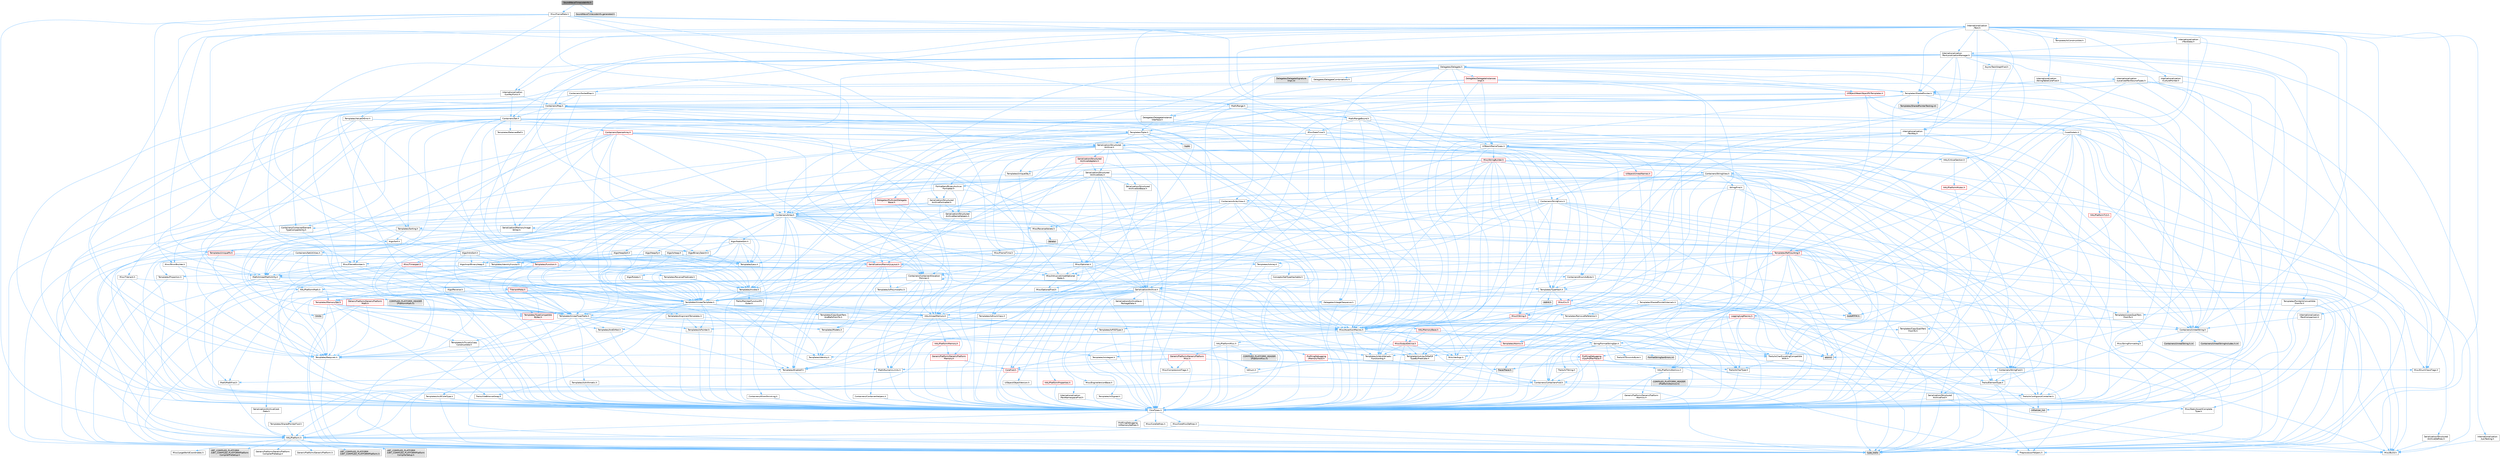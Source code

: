 digraph "SoundWaveTimecodeInfo.h"
{
 // INTERACTIVE_SVG=YES
 // LATEX_PDF_SIZE
  bgcolor="transparent";
  edge [fontname=Helvetica,fontsize=10,labelfontname=Helvetica,labelfontsize=10];
  node [fontname=Helvetica,fontsize=10,shape=box,height=0.2,width=0.4];
  Node1 [id="Node000001",label="SoundWaveTimecodeInfo.h",height=0.2,width=0.4,color="gray40", fillcolor="grey60", style="filled", fontcolor="black",tooltip=" "];
  Node1 -> Node2 [id="edge1_Node000001_Node000002",color="steelblue1",style="solid",tooltip=" "];
  Node2 [id="Node000002",label="Misc/FrameRate.h",height=0.2,width=0.4,color="grey40", fillcolor="white", style="filled",URL="$d1/d9e/FrameRate_8h.html",tooltip=" "];
  Node2 -> Node3 [id="edge2_Node000002_Node000003",color="steelblue1",style="solid",tooltip=" "];
  Node3 [id="Node000003",label="HAL/Platform.h",height=0.2,width=0.4,color="grey40", fillcolor="white", style="filled",URL="$d9/dd0/Platform_8h.html",tooltip=" "];
  Node3 -> Node4 [id="edge3_Node000003_Node000004",color="steelblue1",style="solid",tooltip=" "];
  Node4 [id="Node000004",label="Misc/Build.h",height=0.2,width=0.4,color="grey40", fillcolor="white", style="filled",URL="$d3/dbb/Build_8h.html",tooltip=" "];
  Node3 -> Node5 [id="edge4_Node000003_Node000005",color="steelblue1",style="solid",tooltip=" "];
  Node5 [id="Node000005",label="Misc/LargeWorldCoordinates.h",height=0.2,width=0.4,color="grey40", fillcolor="white", style="filled",URL="$d2/dcb/LargeWorldCoordinates_8h.html",tooltip=" "];
  Node3 -> Node6 [id="edge5_Node000003_Node000006",color="steelblue1",style="solid",tooltip=" "];
  Node6 [id="Node000006",label="type_traits",height=0.2,width=0.4,color="grey60", fillcolor="#E0E0E0", style="filled",tooltip=" "];
  Node3 -> Node7 [id="edge6_Node000003_Node000007",color="steelblue1",style="solid",tooltip=" "];
  Node7 [id="Node000007",label="PreprocessorHelpers.h",height=0.2,width=0.4,color="grey40", fillcolor="white", style="filled",URL="$db/ddb/PreprocessorHelpers_8h.html",tooltip=" "];
  Node3 -> Node8 [id="edge7_Node000003_Node000008",color="steelblue1",style="solid",tooltip=" "];
  Node8 [id="Node000008",label="UBT_COMPILED_PLATFORM\l/UBT_COMPILED_PLATFORMPlatform\lCompilerPreSetup.h",height=0.2,width=0.4,color="grey60", fillcolor="#E0E0E0", style="filled",tooltip=" "];
  Node3 -> Node9 [id="edge8_Node000003_Node000009",color="steelblue1",style="solid",tooltip=" "];
  Node9 [id="Node000009",label="GenericPlatform/GenericPlatform\lCompilerPreSetup.h",height=0.2,width=0.4,color="grey40", fillcolor="white", style="filled",URL="$d9/dc8/GenericPlatformCompilerPreSetup_8h.html",tooltip=" "];
  Node3 -> Node10 [id="edge9_Node000003_Node000010",color="steelblue1",style="solid",tooltip=" "];
  Node10 [id="Node000010",label="GenericPlatform/GenericPlatform.h",height=0.2,width=0.4,color="grey40", fillcolor="white", style="filled",URL="$d6/d84/GenericPlatform_8h.html",tooltip=" "];
  Node3 -> Node11 [id="edge10_Node000003_Node000011",color="steelblue1",style="solid",tooltip=" "];
  Node11 [id="Node000011",label="UBT_COMPILED_PLATFORM\l/UBT_COMPILED_PLATFORMPlatform.h",height=0.2,width=0.4,color="grey60", fillcolor="#E0E0E0", style="filled",tooltip=" "];
  Node3 -> Node12 [id="edge11_Node000003_Node000012",color="steelblue1",style="solid",tooltip=" "];
  Node12 [id="Node000012",label="UBT_COMPILED_PLATFORM\l/UBT_COMPILED_PLATFORMPlatform\lCompilerSetup.h",height=0.2,width=0.4,color="grey60", fillcolor="#E0E0E0", style="filled",tooltip=" "];
  Node2 -> Node13 [id="edge12_Node000002_Node000013",color="steelblue1",style="solid",tooltip=" "];
  Node13 [id="Node000013",label="Internationalization\l/Text.h",height=0.2,width=0.4,color="grey40", fillcolor="white", style="filled",URL="$d6/d35/Text_8h.html",tooltip=" "];
  Node13 -> Node14 [id="edge13_Node000013_Node000014",color="steelblue1",style="solid",tooltip=" "];
  Node14 [id="Node000014",label="CoreTypes.h",height=0.2,width=0.4,color="grey40", fillcolor="white", style="filled",URL="$dc/dec/CoreTypes_8h.html",tooltip=" "];
  Node14 -> Node3 [id="edge14_Node000014_Node000003",color="steelblue1",style="solid",tooltip=" "];
  Node14 -> Node15 [id="edge15_Node000014_Node000015",color="steelblue1",style="solid",tooltip=" "];
  Node15 [id="Node000015",label="ProfilingDebugging\l/UMemoryDefines.h",height=0.2,width=0.4,color="grey40", fillcolor="white", style="filled",URL="$d2/da2/UMemoryDefines_8h.html",tooltip=" "];
  Node14 -> Node16 [id="edge16_Node000014_Node000016",color="steelblue1",style="solid",tooltip=" "];
  Node16 [id="Node000016",label="Misc/CoreMiscDefines.h",height=0.2,width=0.4,color="grey40", fillcolor="white", style="filled",URL="$da/d38/CoreMiscDefines_8h.html",tooltip=" "];
  Node16 -> Node3 [id="edge17_Node000016_Node000003",color="steelblue1",style="solid",tooltip=" "];
  Node16 -> Node7 [id="edge18_Node000016_Node000007",color="steelblue1",style="solid",tooltip=" "];
  Node14 -> Node17 [id="edge19_Node000014_Node000017",color="steelblue1",style="solid",tooltip=" "];
  Node17 [id="Node000017",label="Misc/CoreDefines.h",height=0.2,width=0.4,color="grey40", fillcolor="white", style="filled",URL="$d3/dd2/CoreDefines_8h.html",tooltip=" "];
  Node13 -> Node18 [id="edge20_Node000013_Node000018",color="steelblue1",style="solid",tooltip=" "];
  Node18 [id="Node000018",label="HAL/PlatformAtomics.h",height=0.2,width=0.4,color="grey40", fillcolor="white", style="filled",URL="$d3/d36/PlatformAtomics_8h.html",tooltip=" "];
  Node18 -> Node14 [id="edge21_Node000018_Node000014",color="steelblue1",style="solid",tooltip=" "];
  Node18 -> Node19 [id="edge22_Node000018_Node000019",color="steelblue1",style="solid",tooltip=" "];
  Node19 [id="Node000019",label="GenericPlatform/GenericPlatform\lAtomics.h",height=0.2,width=0.4,color="grey40", fillcolor="white", style="filled",URL="$da/d72/GenericPlatformAtomics_8h.html",tooltip=" "];
  Node19 -> Node14 [id="edge23_Node000019_Node000014",color="steelblue1",style="solid",tooltip=" "];
  Node18 -> Node20 [id="edge24_Node000018_Node000020",color="steelblue1",style="solid",tooltip=" "];
  Node20 [id="Node000020",label="COMPILED_PLATFORM_HEADER\l(PlatformAtomics.h)",height=0.2,width=0.4,color="grey60", fillcolor="#E0E0E0", style="filled",tooltip=" "];
  Node13 -> Node21 [id="edge25_Node000013_Node000021",color="steelblue1",style="solid",tooltip=" "];
  Node21 [id="Node000021",label="Misc/AssertionMacros.h",height=0.2,width=0.4,color="grey40", fillcolor="white", style="filled",URL="$d0/dfa/AssertionMacros_8h.html",tooltip=" "];
  Node21 -> Node14 [id="edge26_Node000021_Node000014",color="steelblue1",style="solid",tooltip=" "];
  Node21 -> Node3 [id="edge27_Node000021_Node000003",color="steelblue1",style="solid",tooltip=" "];
  Node21 -> Node22 [id="edge28_Node000021_Node000022",color="steelblue1",style="solid",tooltip=" "];
  Node22 [id="Node000022",label="HAL/PlatformMisc.h",height=0.2,width=0.4,color="grey40", fillcolor="white", style="filled",URL="$d0/df5/PlatformMisc_8h.html",tooltip=" "];
  Node22 -> Node14 [id="edge29_Node000022_Node000014",color="steelblue1",style="solid",tooltip=" "];
  Node22 -> Node23 [id="edge30_Node000022_Node000023",color="steelblue1",style="solid",tooltip=" "];
  Node23 [id="Node000023",label="GenericPlatform/GenericPlatform\lMisc.h",height=0.2,width=0.4,color="red", fillcolor="#FFF0F0", style="filled",URL="$db/d9a/GenericPlatformMisc_8h.html",tooltip=" "];
  Node23 -> Node24 [id="edge31_Node000023_Node000024",color="steelblue1",style="solid",tooltip=" "];
  Node24 [id="Node000024",label="Containers/StringFwd.h",height=0.2,width=0.4,color="grey40", fillcolor="white", style="filled",URL="$df/d37/StringFwd_8h.html",tooltip=" "];
  Node24 -> Node14 [id="edge32_Node000024_Node000014",color="steelblue1",style="solid",tooltip=" "];
  Node24 -> Node25 [id="edge33_Node000024_Node000025",color="steelblue1",style="solid",tooltip=" "];
  Node25 [id="Node000025",label="Traits/ElementType.h",height=0.2,width=0.4,color="grey40", fillcolor="white", style="filled",URL="$d5/d4f/ElementType_8h.html",tooltip=" "];
  Node25 -> Node3 [id="edge34_Node000025_Node000003",color="steelblue1",style="solid",tooltip=" "];
  Node25 -> Node26 [id="edge35_Node000025_Node000026",color="steelblue1",style="solid",tooltip=" "];
  Node26 [id="Node000026",label="initializer_list",height=0.2,width=0.4,color="grey60", fillcolor="#E0E0E0", style="filled",tooltip=" "];
  Node25 -> Node6 [id="edge36_Node000025_Node000006",color="steelblue1",style="solid",tooltip=" "];
  Node24 -> Node27 [id="edge37_Node000024_Node000027",color="steelblue1",style="solid",tooltip=" "];
  Node27 [id="Node000027",label="Traits/IsContiguousContainer.h",height=0.2,width=0.4,color="grey40", fillcolor="white", style="filled",URL="$d5/d3c/IsContiguousContainer_8h.html",tooltip=" "];
  Node27 -> Node14 [id="edge38_Node000027_Node000014",color="steelblue1",style="solid",tooltip=" "];
  Node27 -> Node28 [id="edge39_Node000027_Node000028",color="steelblue1",style="solid",tooltip=" "];
  Node28 [id="Node000028",label="Misc/StaticAssertComplete\lType.h",height=0.2,width=0.4,color="grey40", fillcolor="white", style="filled",URL="$d5/d4e/StaticAssertCompleteType_8h.html",tooltip=" "];
  Node27 -> Node26 [id="edge40_Node000027_Node000026",color="steelblue1",style="solid",tooltip=" "];
  Node23 -> Node29 [id="edge41_Node000023_Node000029",color="steelblue1",style="solid",tooltip=" "];
  Node29 [id="Node000029",label="CoreFwd.h",height=0.2,width=0.4,color="red", fillcolor="#FFF0F0", style="filled",URL="$d1/d1e/CoreFwd_8h.html",tooltip=" "];
  Node29 -> Node14 [id="edge42_Node000029_Node000014",color="steelblue1",style="solid",tooltip=" "];
  Node29 -> Node30 [id="edge43_Node000029_Node000030",color="steelblue1",style="solid",tooltip=" "];
  Node30 [id="Node000030",label="Containers/ContainersFwd.h",height=0.2,width=0.4,color="grey40", fillcolor="white", style="filled",URL="$d4/d0a/ContainersFwd_8h.html",tooltip=" "];
  Node30 -> Node3 [id="edge44_Node000030_Node000003",color="steelblue1",style="solid",tooltip=" "];
  Node30 -> Node14 [id="edge45_Node000030_Node000014",color="steelblue1",style="solid",tooltip=" "];
  Node30 -> Node27 [id="edge46_Node000030_Node000027",color="steelblue1",style="solid",tooltip=" "];
  Node29 -> Node31 [id="edge47_Node000029_Node000031",color="steelblue1",style="solid",tooltip=" "];
  Node31 [id="Node000031",label="Math/MathFwd.h",height=0.2,width=0.4,color="grey40", fillcolor="white", style="filled",URL="$d2/d10/MathFwd_8h.html",tooltip=" "];
  Node31 -> Node3 [id="edge48_Node000031_Node000003",color="steelblue1",style="solid",tooltip=" "];
  Node23 -> Node14 [id="edge49_Node000023_Node000014",color="steelblue1",style="solid",tooltip=" "];
  Node23 -> Node44 [id="edge50_Node000023_Node000044",color="steelblue1",style="solid",tooltip=" "];
  Node44 [id="Node000044",label="Math/NumericLimits.h",height=0.2,width=0.4,color="grey40", fillcolor="white", style="filled",URL="$df/d1b/NumericLimits_8h.html",tooltip=" "];
  Node44 -> Node14 [id="edge51_Node000044_Node000014",color="steelblue1",style="solid",tooltip=" "];
  Node23 -> Node45 [id="edge52_Node000023_Node000045",color="steelblue1",style="solid",tooltip=" "];
  Node45 [id="Node000045",label="Misc/CompressionFlags.h",height=0.2,width=0.4,color="grey40", fillcolor="white", style="filled",URL="$d9/d76/CompressionFlags_8h.html",tooltip=" "];
  Node23 -> Node46 [id="edge53_Node000023_Node000046",color="steelblue1",style="solid",tooltip=" "];
  Node46 [id="Node000046",label="Misc/EnumClassFlags.h",height=0.2,width=0.4,color="grey40", fillcolor="white", style="filled",URL="$d8/de7/EnumClassFlags_8h.html",tooltip=" "];
  Node22 -> Node49 [id="edge54_Node000022_Node000049",color="steelblue1",style="solid",tooltip=" "];
  Node49 [id="Node000049",label="COMPILED_PLATFORM_HEADER\l(PlatformMisc.h)",height=0.2,width=0.4,color="grey60", fillcolor="#E0E0E0", style="filled",tooltip=" "];
  Node22 -> Node50 [id="edge55_Node000022_Node000050",color="steelblue1",style="solid",tooltip=" "];
  Node50 [id="Node000050",label="ProfilingDebugging\l/CpuProfilerTrace.h",height=0.2,width=0.4,color="red", fillcolor="#FFF0F0", style="filled",URL="$da/dcb/CpuProfilerTrace_8h.html",tooltip=" "];
  Node50 -> Node14 [id="edge56_Node000050_Node000014",color="steelblue1",style="solid",tooltip=" "];
  Node50 -> Node30 [id="edge57_Node000050_Node000030",color="steelblue1",style="solid",tooltip=" "];
  Node50 -> Node18 [id="edge58_Node000050_Node000018",color="steelblue1",style="solid",tooltip=" "];
  Node50 -> Node7 [id="edge59_Node000050_Node000007",color="steelblue1",style="solid",tooltip=" "];
  Node50 -> Node4 [id="edge60_Node000050_Node000004",color="steelblue1",style="solid",tooltip=" "];
  Node50 -> Node54 [id="edge61_Node000050_Node000054",color="steelblue1",style="solid",tooltip=" "];
  Node54 [id="Node000054",label="Trace/Trace.h",height=0.2,width=0.4,color="grey60", fillcolor="#E0E0E0", style="filled",tooltip=" "];
  Node21 -> Node7 [id="edge62_Node000021_Node000007",color="steelblue1",style="solid",tooltip=" "];
  Node21 -> Node55 [id="edge63_Node000021_Node000055",color="steelblue1",style="solid",tooltip=" "];
  Node55 [id="Node000055",label="Templates/EnableIf.h",height=0.2,width=0.4,color="grey40", fillcolor="white", style="filled",URL="$d7/d60/EnableIf_8h.html",tooltip=" "];
  Node55 -> Node14 [id="edge64_Node000055_Node000014",color="steelblue1",style="solid",tooltip=" "];
  Node21 -> Node56 [id="edge65_Node000021_Node000056",color="steelblue1",style="solid",tooltip=" "];
  Node56 [id="Node000056",label="Templates/IsArrayOrRefOf\lTypeByPredicate.h",height=0.2,width=0.4,color="grey40", fillcolor="white", style="filled",URL="$d6/da1/IsArrayOrRefOfTypeByPredicate_8h.html",tooltip=" "];
  Node56 -> Node14 [id="edge66_Node000056_Node000014",color="steelblue1",style="solid",tooltip=" "];
  Node21 -> Node57 [id="edge67_Node000021_Node000057",color="steelblue1",style="solid",tooltip=" "];
  Node57 [id="Node000057",label="Templates/IsValidVariadic\lFunctionArg.h",height=0.2,width=0.4,color="grey40", fillcolor="white", style="filled",URL="$d0/dc8/IsValidVariadicFunctionArg_8h.html",tooltip=" "];
  Node57 -> Node14 [id="edge68_Node000057_Node000014",color="steelblue1",style="solid",tooltip=" "];
  Node57 -> Node58 [id="edge69_Node000057_Node000058",color="steelblue1",style="solid",tooltip=" "];
  Node58 [id="Node000058",label="IsEnum.h",height=0.2,width=0.4,color="grey40", fillcolor="white", style="filled",URL="$d4/de5/IsEnum_8h.html",tooltip=" "];
  Node57 -> Node6 [id="edge70_Node000057_Node000006",color="steelblue1",style="solid",tooltip=" "];
  Node21 -> Node59 [id="edge71_Node000021_Node000059",color="steelblue1",style="solid",tooltip=" "];
  Node59 [id="Node000059",label="Traits/IsCharEncodingCompatible\lWith.h",height=0.2,width=0.4,color="grey40", fillcolor="white", style="filled",URL="$df/dd1/IsCharEncodingCompatibleWith_8h.html",tooltip=" "];
  Node59 -> Node6 [id="edge72_Node000059_Node000006",color="steelblue1",style="solid",tooltip=" "];
  Node59 -> Node60 [id="edge73_Node000059_Node000060",color="steelblue1",style="solid",tooltip=" "];
  Node60 [id="Node000060",label="Traits/IsCharType.h",height=0.2,width=0.4,color="grey40", fillcolor="white", style="filled",URL="$db/d51/IsCharType_8h.html",tooltip=" "];
  Node60 -> Node14 [id="edge74_Node000060_Node000014",color="steelblue1",style="solid",tooltip=" "];
  Node21 -> Node61 [id="edge75_Node000021_Node000061",color="steelblue1",style="solid",tooltip=" "];
  Node61 [id="Node000061",label="Misc/VarArgs.h",height=0.2,width=0.4,color="grey40", fillcolor="white", style="filled",URL="$d5/d6f/VarArgs_8h.html",tooltip=" "];
  Node61 -> Node14 [id="edge76_Node000061_Node000014",color="steelblue1",style="solid",tooltip=" "];
  Node21 -> Node62 [id="edge77_Node000021_Node000062",color="steelblue1",style="solid",tooltip=" "];
  Node62 [id="Node000062",label="String/FormatStringSan.h",height=0.2,width=0.4,color="grey40", fillcolor="white", style="filled",URL="$d3/d8b/FormatStringSan_8h.html",tooltip=" "];
  Node62 -> Node6 [id="edge78_Node000062_Node000006",color="steelblue1",style="solid",tooltip=" "];
  Node62 -> Node14 [id="edge79_Node000062_Node000014",color="steelblue1",style="solid",tooltip=" "];
  Node62 -> Node63 [id="edge80_Node000062_Node000063",color="steelblue1",style="solid",tooltip=" "];
  Node63 [id="Node000063",label="Templates/Requires.h",height=0.2,width=0.4,color="grey40", fillcolor="white", style="filled",URL="$dc/d96/Requires_8h.html",tooltip=" "];
  Node63 -> Node55 [id="edge81_Node000063_Node000055",color="steelblue1",style="solid",tooltip=" "];
  Node63 -> Node6 [id="edge82_Node000063_Node000006",color="steelblue1",style="solid",tooltip=" "];
  Node62 -> Node64 [id="edge83_Node000062_Node000064",color="steelblue1",style="solid",tooltip=" "];
  Node64 [id="Node000064",label="Templates/Identity.h",height=0.2,width=0.4,color="grey40", fillcolor="white", style="filled",URL="$d0/dd5/Identity_8h.html",tooltip=" "];
  Node62 -> Node57 [id="edge84_Node000062_Node000057",color="steelblue1",style="solid",tooltip=" "];
  Node62 -> Node60 [id="edge85_Node000062_Node000060",color="steelblue1",style="solid",tooltip=" "];
  Node62 -> Node65 [id="edge86_Node000062_Node000065",color="steelblue1",style="solid",tooltip=" "];
  Node65 [id="Node000065",label="Traits/IsTEnumAsByte.h",height=0.2,width=0.4,color="grey40", fillcolor="white", style="filled",URL="$d1/de6/IsTEnumAsByte_8h.html",tooltip=" "];
  Node62 -> Node66 [id="edge87_Node000062_Node000066",color="steelblue1",style="solid",tooltip=" "];
  Node66 [id="Node000066",label="Traits/IsTString.h",height=0.2,width=0.4,color="grey40", fillcolor="white", style="filled",URL="$d0/df8/IsTString_8h.html",tooltip=" "];
  Node66 -> Node30 [id="edge88_Node000066_Node000030",color="steelblue1",style="solid",tooltip=" "];
  Node62 -> Node30 [id="edge89_Node000062_Node000030",color="steelblue1",style="solid",tooltip=" "];
  Node62 -> Node67 [id="edge90_Node000062_Node000067",color="steelblue1",style="solid",tooltip=" "];
  Node67 [id="Node000067",label="FormatStringSanErrors.inl",height=0.2,width=0.4,color="grey60", fillcolor="#E0E0E0", style="filled",tooltip=" "];
  Node21 -> Node68 [id="edge91_Node000021_Node000068",color="steelblue1",style="solid",tooltip=" "];
  Node68 [id="Node000068",label="atomic",height=0.2,width=0.4,color="grey60", fillcolor="#E0E0E0", style="filled",tooltip=" "];
  Node13 -> Node46 [id="edge92_Node000013_Node000046",color="steelblue1",style="solid",tooltip=" "];
  Node13 -> Node69 [id="edge93_Node000013_Node000069",color="steelblue1",style="solid",tooltip=" "];
  Node69 [id="Node000069",label="Templates/UnrealTypeTraits.h",height=0.2,width=0.4,color="grey40", fillcolor="white", style="filled",URL="$d2/d2d/UnrealTypeTraits_8h.html",tooltip=" "];
  Node69 -> Node14 [id="edge94_Node000069_Node000014",color="steelblue1",style="solid",tooltip=" "];
  Node69 -> Node70 [id="edge95_Node000069_Node000070",color="steelblue1",style="solid",tooltip=" "];
  Node70 [id="Node000070",label="Templates/IsPointer.h",height=0.2,width=0.4,color="grey40", fillcolor="white", style="filled",URL="$d7/d05/IsPointer_8h.html",tooltip=" "];
  Node70 -> Node14 [id="edge96_Node000070_Node000014",color="steelblue1",style="solid",tooltip=" "];
  Node69 -> Node21 [id="edge97_Node000069_Node000021",color="steelblue1",style="solid",tooltip=" "];
  Node69 -> Node71 [id="edge98_Node000069_Node000071",color="steelblue1",style="solid",tooltip=" "];
  Node71 [id="Node000071",label="Templates/AndOrNot.h",height=0.2,width=0.4,color="grey40", fillcolor="white", style="filled",URL="$db/d0a/AndOrNot_8h.html",tooltip=" "];
  Node71 -> Node14 [id="edge99_Node000071_Node000014",color="steelblue1",style="solid",tooltip=" "];
  Node69 -> Node55 [id="edge100_Node000069_Node000055",color="steelblue1",style="solid",tooltip=" "];
  Node69 -> Node72 [id="edge101_Node000069_Node000072",color="steelblue1",style="solid",tooltip=" "];
  Node72 [id="Node000072",label="Templates/IsArithmetic.h",height=0.2,width=0.4,color="grey40", fillcolor="white", style="filled",URL="$d2/d5d/IsArithmetic_8h.html",tooltip=" "];
  Node72 -> Node14 [id="edge102_Node000072_Node000014",color="steelblue1",style="solid",tooltip=" "];
  Node69 -> Node58 [id="edge103_Node000069_Node000058",color="steelblue1",style="solid",tooltip=" "];
  Node69 -> Node73 [id="edge104_Node000069_Node000073",color="steelblue1",style="solid",tooltip=" "];
  Node73 [id="Node000073",label="Templates/Models.h",height=0.2,width=0.4,color="grey40", fillcolor="white", style="filled",URL="$d3/d0c/Models_8h.html",tooltip=" "];
  Node73 -> Node64 [id="edge105_Node000073_Node000064",color="steelblue1",style="solid",tooltip=" "];
  Node69 -> Node74 [id="edge106_Node000069_Node000074",color="steelblue1",style="solid",tooltip=" "];
  Node74 [id="Node000074",label="Templates/IsPODType.h",height=0.2,width=0.4,color="grey40", fillcolor="white", style="filled",URL="$d7/db1/IsPODType_8h.html",tooltip=" "];
  Node74 -> Node14 [id="edge107_Node000074_Node000014",color="steelblue1",style="solid",tooltip=" "];
  Node69 -> Node75 [id="edge108_Node000069_Node000075",color="steelblue1",style="solid",tooltip=" "];
  Node75 [id="Node000075",label="Templates/IsUECoreType.h",height=0.2,width=0.4,color="grey40", fillcolor="white", style="filled",URL="$d1/db8/IsUECoreType_8h.html",tooltip=" "];
  Node75 -> Node14 [id="edge109_Node000075_Node000014",color="steelblue1",style="solid",tooltip=" "];
  Node75 -> Node6 [id="edge110_Node000075_Node000006",color="steelblue1",style="solid",tooltip=" "];
  Node69 -> Node76 [id="edge111_Node000069_Node000076",color="steelblue1",style="solid",tooltip=" "];
  Node76 [id="Node000076",label="Templates/IsTriviallyCopy\lConstructible.h",height=0.2,width=0.4,color="grey40", fillcolor="white", style="filled",URL="$d3/d78/IsTriviallyCopyConstructible_8h.html",tooltip=" "];
  Node76 -> Node14 [id="edge112_Node000076_Node000014",color="steelblue1",style="solid",tooltip=" "];
  Node76 -> Node6 [id="edge113_Node000076_Node000006",color="steelblue1",style="solid",tooltip=" "];
  Node13 -> Node77 [id="edge114_Node000013_Node000077",color="steelblue1",style="solid",tooltip=" "];
  Node77 [id="Node000077",label="Containers/Array.h",height=0.2,width=0.4,color="grey40", fillcolor="white", style="filled",URL="$df/dd0/Array_8h.html",tooltip=" "];
  Node77 -> Node14 [id="edge115_Node000077_Node000014",color="steelblue1",style="solid",tooltip=" "];
  Node77 -> Node21 [id="edge116_Node000077_Node000021",color="steelblue1",style="solid",tooltip=" "];
  Node77 -> Node78 [id="edge117_Node000077_Node000078",color="steelblue1",style="solid",tooltip=" "];
  Node78 [id="Node000078",label="Misc/IntrusiveUnsetOptional\lState.h",height=0.2,width=0.4,color="grey40", fillcolor="white", style="filled",URL="$d2/d0a/IntrusiveUnsetOptionalState_8h.html",tooltip=" "];
  Node78 -> Node79 [id="edge118_Node000078_Node000079",color="steelblue1",style="solid",tooltip=" "];
  Node79 [id="Node000079",label="Misc/OptionalFwd.h",height=0.2,width=0.4,color="grey40", fillcolor="white", style="filled",URL="$dc/d50/OptionalFwd_8h.html",tooltip=" "];
  Node77 -> Node80 [id="edge119_Node000077_Node000080",color="steelblue1",style="solid",tooltip=" "];
  Node80 [id="Node000080",label="Misc/ReverseIterate.h",height=0.2,width=0.4,color="grey40", fillcolor="white", style="filled",URL="$db/de3/ReverseIterate_8h.html",tooltip=" "];
  Node80 -> Node3 [id="edge120_Node000080_Node000003",color="steelblue1",style="solid",tooltip=" "];
  Node80 -> Node81 [id="edge121_Node000080_Node000081",color="steelblue1",style="solid",tooltip=" "];
  Node81 [id="Node000081",label="iterator",height=0.2,width=0.4,color="grey60", fillcolor="#E0E0E0", style="filled",tooltip=" "];
  Node77 -> Node82 [id="edge122_Node000077_Node000082",color="steelblue1",style="solid",tooltip=" "];
  Node82 [id="Node000082",label="HAL/UnrealMemory.h",height=0.2,width=0.4,color="grey40", fillcolor="white", style="filled",URL="$d9/d96/UnrealMemory_8h.html",tooltip=" "];
  Node82 -> Node14 [id="edge123_Node000082_Node000014",color="steelblue1",style="solid",tooltip=" "];
  Node82 -> Node83 [id="edge124_Node000082_Node000083",color="steelblue1",style="solid",tooltip=" "];
  Node83 [id="Node000083",label="GenericPlatform/GenericPlatform\lMemory.h",height=0.2,width=0.4,color="red", fillcolor="#FFF0F0", style="filled",URL="$dd/d22/GenericPlatformMemory_8h.html",tooltip=" "];
  Node83 -> Node29 [id="edge125_Node000083_Node000029",color="steelblue1",style="solid",tooltip=" "];
  Node83 -> Node14 [id="edge126_Node000083_Node000014",color="steelblue1",style="solid",tooltip=" "];
  Node82 -> Node86 [id="edge127_Node000082_Node000086",color="steelblue1",style="solid",tooltip=" "];
  Node86 [id="Node000086",label="HAL/MemoryBase.h",height=0.2,width=0.4,color="red", fillcolor="#FFF0F0", style="filled",URL="$d6/d9f/MemoryBase_8h.html",tooltip=" "];
  Node86 -> Node14 [id="edge128_Node000086_Node000014",color="steelblue1",style="solid",tooltip=" "];
  Node86 -> Node18 [id="edge129_Node000086_Node000018",color="steelblue1",style="solid",tooltip=" "];
  Node86 -> Node88 [id="edge130_Node000086_Node000088",color="steelblue1",style="solid",tooltip=" "];
  Node88 [id="Node000088",label="Misc/OutputDevice.h",height=0.2,width=0.4,color="red", fillcolor="#FFF0F0", style="filled",URL="$d7/d32/OutputDevice_8h.html",tooltip=" "];
  Node88 -> Node29 [id="edge131_Node000088_Node000029",color="steelblue1",style="solid",tooltip=" "];
  Node88 -> Node14 [id="edge132_Node000088_Node000014",color="steelblue1",style="solid",tooltip=" "];
  Node88 -> Node61 [id="edge133_Node000088_Node000061",color="steelblue1",style="solid",tooltip=" "];
  Node88 -> Node56 [id="edge134_Node000088_Node000056",color="steelblue1",style="solid",tooltip=" "];
  Node88 -> Node57 [id="edge135_Node000088_Node000057",color="steelblue1",style="solid",tooltip=" "];
  Node88 -> Node59 [id="edge136_Node000088_Node000059",color="steelblue1",style="solid",tooltip=" "];
  Node86 -> Node90 [id="edge137_Node000086_Node000090",color="steelblue1",style="solid",tooltip=" "];
  Node90 [id="Node000090",label="Templates/Atomic.h",height=0.2,width=0.4,color="red", fillcolor="#FFF0F0", style="filled",URL="$d3/d91/Atomic_8h.html",tooltip=" "];
  Node90 -> Node93 [id="edge138_Node000090_Node000093",color="steelblue1",style="solid",tooltip=" "];
  Node93 [id="Node000093",label="Templates/IsIntegral.h",height=0.2,width=0.4,color="grey40", fillcolor="white", style="filled",URL="$da/d64/IsIntegral_8h.html",tooltip=" "];
  Node93 -> Node14 [id="edge139_Node000093_Node000014",color="steelblue1",style="solid",tooltip=" "];
  Node90 -> Node68 [id="edge140_Node000090_Node000068",color="steelblue1",style="solid",tooltip=" "];
  Node82 -> Node97 [id="edge141_Node000082_Node000097",color="steelblue1",style="solid",tooltip=" "];
  Node97 [id="Node000097",label="HAL/PlatformMemory.h",height=0.2,width=0.4,color="red", fillcolor="#FFF0F0", style="filled",URL="$de/d68/PlatformMemory_8h.html",tooltip=" "];
  Node97 -> Node14 [id="edge142_Node000097_Node000014",color="steelblue1",style="solid",tooltip=" "];
  Node97 -> Node83 [id="edge143_Node000097_Node000083",color="steelblue1",style="solid",tooltip=" "];
  Node82 -> Node99 [id="edge144_Node000082_Node000099",color="steelblue1",style="solid",tooltip=" "];
  Node99 [id="Node000099",label="ProfilingDebugging\l/MemoryTrace.h",height=0.2,width=0.4,color="red", fillcolor="#FFF0F0", style="filled",URL="$da/dd7/MemoryTrace_8h.html",tooltip=" "];
  Node99 -> Node3 [id="edge145_Node000099_Node000003",color="steelblue1",style="solid",tooltip=" "];
  Node99 -> Node46 [id="edge146_Node000099_Node000046",color="steelblue1",style="solid",tooltip=" "];
  Node99 -> Node54 [id="edge147_Node000099_Node000054",color="steelblue1",style="solid",tooltip=" "];
  Node82 -> Node70 [id="edge148_Node000082_Node000070",color="steelblue1",style="solid",tooltip=" "];
  Node77 -> Node69 [id="edge149_Node000077_Node000069",color="steelblue1",style="solid",tooltip=" "];
  Node77 -> Node100 [id="edge150_Node000077_Node000100",color="steelblue1",style="solid",tooltip=" "];
  Node100 [id="Node000100",label="Templates/UnrealTemplate.h",height=0.2,width=0.4,color="grey40", fillcolor="white", style="filled",URL="$d4/d24/UnrealTemplate_8h.html",tooltip=" "];
  Node100 -> Node14 [id="edge151_Node000100_Node000014",color="steelblue1",style="solid",tooltip=" "];
  Node100 -> Node70 [id="edge152_Node000100_Node000070",color="steelblue1",style="solid",tooltip=" "];
  Node100 -> Node82 [id="edge153_Node000100_Node000082",color="steelblue1",style="solid",tooltip=" "];
  Node100 -> Node101 [id="edge154_Node000100_Node000101",color="steelblue1",style="solid",tooltip=" "];
  Node101 [id="Node000101",label="Templates/CopyQualifiers\lAndRefsFromTo.h",height=0.2,width=0.4,color="grey40", fillcolor="white", style="filled",URL="$d3/db3/CopyQualifiersAndRefsFromTo_8h.html",tooltip=" "];
  Node101 -> Node102 [id="edge155_Node000101_Node000102",color="steelblue1",style="solid",tooltip=" "];
  Node102 [id="Node000102",label="Templates/CopyQualifiers\lFromTo.h",height=0.2,width=0.4,color="grey40", fillcolor="white", style="filled",URL="$d5/db4/CopyQualifiersFromTo_8h.html",tooltip=" "];
  Node100 -> Node69 [id="edge156_Node000100_Node000069",color="steelblue1",style="solid",tooltip=" "];
  Node100 -> Node103 [id="edge157_Node000100_Node000103",color="steelblue1",style="solid",tooltip=" "];
  Node103 [id="Node000103",label="Templates/RemoveReference.h",height=0.2,width=0.4,color="grey40", fillcolor="white", style="filled",URL="$da/dbe/RemoveReference_8h.html",tooltip=" "];
  Node103 -> Node14 [id="edge158_Node000103_Node000014",color="steelblue1",style="solid",tooltip=" "];
  Node100 -> Node63 [id="edge159_Node000100_Node000063",color="steelblue1",style="solid",tooltip=" "];
  Node100 -> Node104 [id="edge160_Node000100_Node000104",color="steelblue1",style="solid",tooltip=" "];
  Node104 [id="Node000104",label="Templates/TypeCompatible\lBytes.h",height=0.2,width=0.4,color="red", fillcolor="#FFF0F0", style="filled",URL="$df/d0a/TypeCompatibleBytes_8h.html",tooltip=" "];
  Node104 -> Node14 [id="edge161_Node000104_Node000014",color="steelblue1",style="solid",tooltip=" "];
  Node104 -> Node6 [id="edge162_Node000104_Node000006",color="steelblue1",style="solid",tooltip=" "];
  Node100 -> Node64 [id="edge163_Node000100_Node000064",color="steelblue1",style="solid",tooltip=" "];
  Node100 -> Node27 [id="edge164_Node000100_Node000027",color="steelblue1",style="solid",tooltip=" "];
  Node100 -> Node105 [id="edge165_Node000100_Node000105",color="steelblue1",style="solid",tooltip=" "];
  Node105 [id="Node000105",label="Traits/UseBitwiseSwap.h",height=0.2,width=0.4,color="grey40", fillcolor="white", style="filled",URL="$db/df3/UseBitwiseSwap_8h.html",tooltip=" "];
  Node105 -> Node14 [id="edge166_Node000105_Node000014",color="steelblue1",style="solid",tooltip=" "];
  Node105 -> Node6 [id="edge167_Node000105_Node000006",color="steelblue1",style="solid",tooltip=" "];
  Node100 -> Node6 [id="edge168_Node000100_Node000006",color="steelblue1",style="solid",tooltip=" "];
  Node77 -> Node106 [id="edge169_Node000077_Node000106",color="steelblue1",style="solid",tooltip=" "];
  Node106 [id="Node000106",label="Containers/AllowShrinking.h",height=0.2,width=0.4,color="grey40", fillcolor="white", style="filled",URL="$d7/d1a/AllowShrinking_8h.html",tooltip=" "];
  Node106 -> Node14 [id="edge170_Node000106_Node000014",color="steelblue1",style="solid",tooltip=" "];
  Node77 -> Node107 [id="edge171_Node000077_Node000107",color="steelblue1",style="solid",tooltip=" "];
  Node107 [id="Node000107",label="Containers/ContainerAllocation\lPolicies.h",height=0.2,width=0.4,color="grey40", fillcolor="white", style="filled",URL="$d7/dff/ContainerAllocationPolicies_8h.html",tooltip=" "];
  Node107 -> Node14 [id="edge172_Node000107_Node000014",color="steelblue1",style="solid",tooltip=" "];
  Node107 -> Node108 [id="edge173_Node000107_Node000108",color="steelblue1",style="solid",tooltip=" "];
  Node108 [id="Node000108",label="Containers/ContainerHelpers.h",height=0.2,width=0.4,color="grey40", fillcolor="white", style="filled",URL="$d7/d33/ContainerHelpers_8h.html",tooltip=" "];
  Node108 -> Node14 [id="edge174_Node000108_Node000014",color="steelblue1",style="solid",tooltip=" "];
  Node107 -> Node107 [id="edge175_Node000107_Node000107",color="steelblue1",style="solid",tooltip=" "];
  Node107 -> Node109 [id="edge176_Node000107_Node000109",color="steelblue1",style="solid",tooltip=" "];
  Node109 [id="Node000109",label="HAL/PlatformMath.h",height=0.2,width=0.4,color="grey40", fillcolor="white", style="filled",URL="$dc/d53/PlatformMath_8h.html",tooltip=" "];
  Node109 -> Node14 [id="edge177_Node000109_Node000014",color="steelblue1",style="solid",tooltip=" "];
  Node109 -> Node110 [id="edge178_Node000109_Node000110",color="steelblue1",style="solid",tooltip=" "];
  Node110 [id="Node000110",label="GenericPlatform/GenericPlatform\lMath.h",height=0.2,width=0.4,color="red", fillcolor="#FFF0F0", style="filled",URL="$d5/d79/GenericPlatformMath_8h.html",tooltip=" "];
  Node110 -> Node14 [id="edge179_Node000110_Node000014",color="steelblue1",style="solid",tooltip=" "];
  Node110 -> Node30 [id="edge180_Node000110_Node000030",color="steelblue1",style="solid",tooltip=" "];
  Node110 -> Node71 [id="edge181_Node000110_Node000071",color="steelblue1",style="solid",tooltip=" "];
  Node110 -> Node69 [id="edge182_Node000110_Node000069",color="steelblue1",style="solid",tooltip=" "];
  Node110 -> Node63 [id="edge183_Node000110_Node000063",color="steelblue1",style="solid",tooltip=" "];
  Node110 -> Node104 [id="edge184_Node000110_Node000104",color="steelblue1",style="solid",tooltip=" "];
  Node110 -> Node115 [id="edge185_Node000110_Node000115",color="steelblue1",style="solid",tooltip=" "];
  Node115 [id="Node000115",label="limits",height=0.2,width=0.4,color="grey60", fillcolor="#E0E0E0", style="filled",tooltip=" "];
  Node110 -> Node6 [id="edge186_Node000110_Node000006",color="steelblue1",style="solid",tooltip=" "];
  Node109 -> Node116 [id="edge187_Node000109_Node000116",color="steelblue1",style="solid",tooltip=" "];
  Node116 [id="Node000116",label="COMPILED_PLATFORM_HEADER\l(PlatformMath.h)",height=0.2,width=0.4,color="grey60", fillcolor="#E0E0E0", style="filled",tooltip=" "];
  Node107 -> Node82 [id="edge188_Node000107_Node000082",color="steelblue1",style="solid",tooltip=" "];
  Node107 -> Node44 [id="edge189_Node000107_Node000044",color="steelblue1",style="solid",tooltip=" "];
  Node107 -> Node21 [id="edge190_Node000107_Node000021",color="steelblue1",style="solid",tooltip=" "];
  Node107 -> Node117 [id="edge191_Node000107_Node000117",color="steelblue1",style="solid",tooltip=" "];
  Node117 [id="Node000117",label="Templates/IsPolymorphic.h",height=0.2,width=0.4,color="grey40", fillcolor="white", style="filled",URL="$dc/d20/IsPolymorphic_8h.html",tooltip=" "];
  Node107 -> Node118 [id="edge192_Node000107_Node000118",color="steelblue1",style="solid",tooltip=" "];
  Node118 [id="Node000118",label="Templates/MemoryOps.h",height=0.2,width=0.4,color="red", fillcolor="#FFF0F0", style="filled",URL="$db/dea/MemoryOps_8h.html",tooltip=" "];
  Node118 -> Node14 [id="edge193_Node000118_Node000014",color="steelblue1",style="solid",tooltip=" "];
  Node118 -> Node82 [id="edge194_Node000118_Node000082",color="steelblue1",style="solid",tooltip=" "];
  Node118 -> Node76 [id="edge195_Node000118_Node000076",color="steelblue1",style="solid",tooltip=" "];
  Node118 -> Node63 [id="edge196_Node000118_Node000063",color="steelblue1",style="solid",tooltip=" "];
  Node118 -> Node69 [id="edge197_Node000118_Node000069",color="steelblue1",style="solid",tooltip=" "];
  Node118 -> Node105 [id="edge198_Node000118_Node000105",color="steelblue1",style="solid",tooltip=" "];
  Node118 -> Node6 [id="edge199_Node000118_Node000006",color="steelblue1",style="solid",tooltip=" "];
  Node107 -> Node104 [id="edge200_Node000107_Node000104",color="steelblue1",style="solid",tooltip=" "];
  Node107 -> Node6 [id="edge201_Node000107_Node000006",color="steelblue1",style="solid",tooltip=" "];
  Node77 -> Node119 [id="edge202_Node000077_Node000119",color="steelblue1",style="solid",tooltip=" "];
  Node119 [id="Node000119",label="Containers/ContainerElement\lTypeCompatibility.h",height=0.2,width=0.4,color="grey40", fillcolor="white", style="filled",URL="$df/ddf/ContainerElementTypeCompatibility_8h.html",tooltip=" "];
  Node119 -> Node14 [id="edge203_Node000119_Node000014",color="steelblue1",style="solid",tooltip=" "];
  Node119 -> Node69 [id="edge204_Node000119_Node000069",color="steelblue1",style="solid",tooltip=" "];
  Node77 -> Node120 [id="edge205_Node000077_Node000120",color="steelblue1",style="solid",tooltip=" "];
  Node120 [id="Node000120",label="Serialization/Archive.h",height=0.2,width=0.4,color="grey40", fillcolor="white", style="filled",URL="$d7/d3b/Archive_8h.html",tooltip=" "];
  Node120 -> Node29 [id="edge206_Node000120_Node000029",color="steelblue1",style="solid",tooltip=" "];
  Node120 -> Node14 [id="edge207_Node000120_Node000014",color="steelblue1",style="solid",tooltip=" "];
  Node120 -> Node121 [id="edge208_Node000120_Node000121",color="steelblue1",style="solid",tooltip=" "];
  Node121 [id="Node000121",label="HAL/PlatformProperties.h",height=0.2,width=0.4,color="red", fillcolor="#FFF0F0", style="filled",URL="$d9/db0/PlatformProperties_8h.html",tooltip=" "];
  Node121 -> Node14 [id="edge209_Node000121_Node000014",color="steelblue1",style="solid",tooltip=" "];
  Node120 -> Node124 [id="edge210_Node000120_Node000124",color="steelblue1",style="solid",tooltip=" "];
  Node124 [id="Node000124",label="Internationalization\l/TextNamespaceFwd.h",height=0.2,width=0.4,color="grey40", fillcolor="white", style="filled",URL="$d8/d97/TextNamespaceFwd_8h.html",tooltip=" "];
  Node124 -> Node14 [id="edge211_Node000124_Node000014",color="steelblue1",style="solid",tooltip=" "];
  Node120 -> Node31 [id="edge212_Node000120_Node000031",color="steelblue1",style="solid",tooltip=" "];
  Node120 -> Node21 [id="edge213_Node000120_Node000021",color="steelblue1",style="solid",tooltip=" "];
  Node120 -> Node4 [id="edge214_Node000120_Node000004",color="steelblue1",style="solid",tooltip=" "];
  Node120 -> Node45 [id="edge215_Node000120_Node000045",color="steelblue1",style="solid",tooltip=" "];
  Node120 -> Node125 [id="edge216_Node000120_Node000125",color="steelblue1",style="solid",tooltip=" "];
  Node125 [id="Node000125",label="Misc/EngineVersionBase.h",height=0.2,width=0.4,color="grey40", fillcolor="white", style="filled",URL="$d5/d2b/EngineVersionBase_8h.html",tooltip=" "];
  Node125 -> Node14 [id="edge217_Node000125_Node000014",color="steelblue1",style="solid",tooltip=" "];
  Node120 -> Node61 [id="edge218_Node000120_Node000061",color="steelblue1",style="solid",tooltip=" "];
  Node120 -> Node126 [id="edge219_Node000120_Node000126",color="steelblue1",style="solid",tooltip=" "];
  Node126 [id="Node000126",label="Serialization/ArchiveCook\lData.h",height=0.2,width=0.4,color="grey40", fillcolor="white", style="filled",URL="$dc/db6/ArchiveCookData_8h.html",tooltip=" "];
  Node126 -> Node3 [id="edge220_Node000126_Node000003",color="steelblue1",style="solid",tooltip=" "];
  Node120 -> Node127 [id="edge221_Node000120_Node000127",color="steelblue1",style="solid",tooltip=" "];
  Node127 [id="Node000127",label="Serialization/ArchiveSave\lPackageData.h",height=0.2,width=0.4,color="grey40", fillcolor="white", style="filled",URL="$d1/d37/ArchiveSavePackageData_8h.html",tooltip=" "];
  Node120 -> Node55 [id="edge222_Node000120_Node000055",color="steelblue1",style="solid",tooltip=" "];
  Node120 -> Node56 [id="edge223_Node000120_Node000056",color="steelblue1",style="solid",tooltip=" "];
  Node120 -> Node128 [id="edge224_Node000120_Node000128",color="steelblue1",style="solid",tooltip=" "];
  Node128 [id="Node000128",label="Templates/IsEnumClass.h",height=0.2,width=0.4,color="grey40", fillcolor="white", style="filled",URL="$d7/d15/IsEnumClass_8h.html",tooltip=" "];
  Node128 -> Node14 [id="edge225_Node000128_Node000014",color="steelblue1",style="solid",tooltip=" "];
  Node128 -> Node71 [id="edge226_Node000128_Node000071",color="steelblue1",style="solid",tooltip=" "];
  Node120 -> Node114 [id="edge227_Node000120_Node000114",color="steelblue1",style="solid",tooltip=" "];
  Node114 [id="Node000114",label="Templates/IsSigned.h",height=0.2,width=0.4,color="grey40", fillcolor="white", style="filled",URL="$d8/dd8/IsSigned_8h.html",tooltip=" "];
  Node114 -> Node14 [id="edge228_Node000114_Node000014",color="steelblue1",style="solid",tooltip=" "];
  Node120 -> Node57 [id="edge229_Node000120_Node000057",color="steelblue1",style="solid",tooltip=" "];
  Node120 -> Node100 [id="edge230_Node000120_Node000100",color="steelblue1",style="solid",tooltip=" "];
  Node120 -> Node59 [id="edge231_Node000120_Node000059",color="steelblue1",style="solid",tooltip=" "];
  Node120 -> Node129 [id="edge232_Node000120_Node000129",color="steelblue1",style="solid",tooltip=" "];
  Node129 [id="Node000129",label="UObject/ObjectVersion.h",height=0.2,width=0.4,color="grey40", fillcolor="white", style="filled",URL="$da/d63/ObjectVersion_8h.html",tooltip=" "];
  Node129 -> Node14 [id="edge233_Node000129_Node000014",color="steelblue1",style="solid",tooltip=" "];
  Node77 -> Node130 [id="edge234_Node000077_Node000130",color="steelblue1",style="solid",tooltip=" "];
  Node130 [id="Node000130",label="Serialization/MemoryImage\lWriter.h",height=0.2,width=0.4,color="grey40", fillcolor="white", style="filled",URL="$d0/d08/MemoryImageWriter_8h.html",tooltip=" "];
  Node130 -> Node14 [id="edge235_Node000130_Node000014",color="steelblue1",style="solid",tooltip=" "];
  Node130 -> Node131 [id="edge236_Node000130_Node000131",color="steelblue1",style="solid",tooltip=" "];
  Node131 [id="Node000131",label="Serialization/MemoryLayout.h",height=0.2,width=0.4,color="red", fillcolor="#FFF0F0", style="filled",URL="$d7/d66/MemoryLayout_8h.html",tooltip=" "];
  Node131 -> Node134 [id="edge237_Node000131_Node000134",color="steelblue1",style="solid",tooltip=" "];
  Node134 [id="Node000134",label="Containers/EnumAsByte.h",height=0.2,width=0.4,color="grey40", fillcolor="white", style="filled",URL="$d6/d9a/EnumAsByte_8h.html",tooltip=" "];
  Node134 -> Node14 [id="edge238_Node000134_Node000014",color="steelblue1",style="solid",tooltip=" "];
  Node134 -> Node74 [id="edge239_Node000134_Node000074",color="steelblue1",style="solid",tooltip=" "];
  Node134 -> Node135 [id="edge240_Node000134_Node000135",color="steelblue1",style="solid",tooltip=" "];
  Node135 [id="Node000135",label="Templates/TypeHash.h",height=0.2,width=0.4,color="grey40", fillcolor="white", style="filled",URL="$d1/d62/TypeHash_8h.html",tooltip=" "];
  Node135 -> Node14 [id="edge241_Node000135_Node000014",color="steelblue1",style="solid",tooltip=" "];
  Node135 -> Node63 [id="edge242_Node000135_Node000063",color="steelblue1",style="solid",tooltip=" "];
  Node135 -> Node136 [id="edge243_Node000135_Node000136",color="steelblue1",style="solid",tooltip=" "];
  Node136 [id="Node000136",label="Misc/Crc.h",height=0.2,width=0.4,color="red", fillcolor="#FFF0F0", style="filled",URL="$d4/dd2/Crc_8h.html",tooltip=" "];
  Node136 -> Node14 [id="edge244_Node000136_Node000014",color="steelblue1",style="solid",tooltip=" "];
  Node136 -> Node21 [id="edge245_Node000136_Node000021",color="steelblue1",style="solid",tooltip=" "];
  Node136 -> Node137 [id="edge246_Node000136_Node000137",color="steelblue1",style="solid",tooltip=" "];
  Node137 [id="Node000137",label="Misc/CString.h",height=0.2,width=0.4,color="red", fillcolor="#FFF0F0", style="filled",URL="$d2/d49/CString_8h.html",tooltip=" "];
  Node137 -> Node14 [id="edge247_Node000137_Node000014",color="steelblue1",style="solid",tooltip=" "];
  Node137 -> Node21 [id="edge248_Node000137_Node000021",color="steelblue1",style="solid",tooltip=" "];
  Node137 -> Node61 [id="edge249_Node000137_Node000061",color="steelblue1",style="solid",tooltip=" "];
  Node137 -> Node56 [id="edge250_Node000137_Node000056",color="steelblue1",style="solid",tooltip=" "];
  Node137 -> Node57 [id="edge251_Node000137_Node000057",color="steelblue1",style="solid",tooltip=" "];
  Node137 -> Node59 [id="edge252_Node000137_Node000059",color="steelblue1",style="solid",tooltip=" "];
  Node136 -> Node69 [id="edge253_Node000136_Node000069",color="steelblue1",style="solid",tooltip=" "];
  Node136 -> Node60 [id="edge254_Node000136_Node000060",color="steelblue1",style="solid",tooltip=" "];
  Node135 -> Node141 [id="edge255_Node000135_Node000141",color="steelblue1",style="solid",tooltip=" "];
  Node141 [id="Node000141",label="stdint.h",height=0.2,width=0.4,color="grey60", fillcolor="#E0E0E0", style="filled",tooltip=" "];
  Node135 -> Node6 [id="edge256_Node000135_Node000006",color="steelblue1",style="solid",tooltip=" "];
  Node131 -> Node24 [id="edge257_Node000131_Node000024",color="steelblue1",style="solid",tooltip=" "];
  Node131 -> Node82 [id="edge258_Node000131_Node000082",color="steelblue1",style="solid",tooltip=" "];
  Node131 -> Node55 [id="edge259_Node000131_Node000055",color="steelblue1",style="solid",tooltip=" "];
  Node131 -> Node117 [id="edge260_Node000131_Node000117",color="steelblue1",style="solid",tooltip=" "];
  Node131 -> Node73 [id="edge261_Node000131_Node000073",color="steelblue1",style="solid",tooltip=" "];
  Node131 -> Node100 [id="edge262_Node000131_Node000100",color="steelblue1",style="solid",tooltip=" "];
  Node77 -> Node144 [id="edge263_Node000077_Node000144",color="steelblue1",style="solid",tooltip=" "];
  Node144 [id="Node000144",label="Algo/Heapify.h",height=0.2,width=0.4,color="grey40", fillcolor="white", style="filled",URL="$d0/d2a/Heapify_8h.html",tooltip=" "];
  Node144 -> Node145 [id="edge264_Node000144_Node000145",color="steelblue1",style="solid",tooltip=" "];
  Node145 [id="Node000145",label="Algo/Impl/BinaryHeap.h",height=0.2,width=0.4,color="grey40", fillcolor="white", style="filled",URL="$d7/da3/Algo_2Impl_2BinaryHeap_8h.html",tooltip=" "];
  Node145 -> Node146 [id="edge265_Node000145_Node000146",color="steelblue1",style="solid",tooltip=" "];
  Node146 [id="Node000146",label="Templates/Invoke.h",height=0.2,width=0.4,color="grey40", fillcolor="white", style="filled",URL="$d7/deb/Invoke_8h.html",tooltip=" "];
  Node146 -> Node14 [id="edge266_Node000146_Node000014",color="steelblue1",style="solid",tooltip=" "];
  Node146 -> Node147 [id="edge267_Node000146_Node000147",color="steelblue1",style="solid",tooltip=" "];
  Node147 [id="Node000147",label="Traits/MemberFunctionPtr\lOuter.h",height=0.2,width=0.4,color="grey40", fillcolor="white", style="filled",URL="$db/da7/MemberFunctionPtrOuter_8h.html",tooltip=" "];
  Node146 -> Node100 [id="edge268_Node000146_Node000100",color="steelblue1",style="solid",tooltip=" "];
  Node146 -> Node6 [id="edge269_Node000146_Node000006",color="steelblue1",style="solid",tooltip=" "];
  Node145 -> Node148 [id="edge270_Node000145_Node000148",color="steelblue1",style="solid",tooltip=" "];
  Node148 [id="Node000148",label="Templates/Projection.h",height=0.2,width=0.4,color="grey40", fillcolor="white", style="filled",URL="$d7/df0/Projection_8h.html",tooltip=" "];
  Node148 -> Node6 [id="edge271_Node000148_Node000006",color="steelblue1",style="solid",tooltip=" "];
  Node145 -> Node149 [id="edge272_Node000145_Node000149",color="steelblue1",style="solid",tooltip=" "];
  Node149 [id="Node000149",label="Templates/ReversePredicate.h",height=0.2,width=0.4,color="grey40", fillcolor="white", style="filled",URL="$d8/d28/ReversePredicate_8h.html",tooltip=" "];
  Node149 -> Node146 [id="edge273_Node000149_Node000146",color="steelblue1",style="solid",tooltip=" "];
  Node149 -> Node100 [id="edge274_Node000149_Node000100",color="steelblue1",style="solid",tooltip=" "];
  Node145 -> Node6 [id="edge275_Node000145_Node000006",color="steelblue1",style="solid",tooltip=" "];
  Node144 -> Node150 [id="edge276_Node000144_Node000150",color="steelblue1",style="solid",tooltip=" "];
  Node150 [id="Node000150",label="Templates/IdentityFunctor.h",height=0.2,width=0.4,color="grey40", fillcolor="white", style="filled",URL="$d7/d2e/IdentityFunctor_8h.html",tooltip=" "];
  Node150 -> Node3 [id="edge277_Node000150_Node000003",color="steelblue1",style="solid",tooltip=" "];
  Node144 -> Node146 [id="edge278_Node000144_Node000146",color="steelblue1",style="solid",tooltip=" "];
  Node144 -> Node151 [id="edge279_Node000144_Node000151",color="steelblue1",style="solid",tooltip=" "];
  Node151 [id="Node000151",label="Templates/Less.h",height=0.2,width=0.4,color="grey40", fillcolor="white", style="filled",URL="$de/dc8/Less_8h.html",tooltip=" "];
  Node151 -> Node14 [id="edge280_Node000151_Node000014",color="steelblue1",style="solid",tooltip=" "];
  Node151 -> Node100 [id="edge281_Node000151_Node000100",color="steelblue1",style="solid",tooltip=" "];
  Node144 -> Node100 [id="edge282_Node000144_Node000100",color="steelblue1",style="solid",tooltip=" "];
  Node77 -> Node152 [id="edge283_Node000077_Node000152",color="steelblue1",style="solid",tooltip=" "];
  Node152 [id="Node000152",label="Algo/HeapSort.h",height=0.2,width=0.4,color="grey40", fillcolor="white", style="filled",URL="$d3/d92/HeapSort_8h.html",tooltip=" "];
  Node152 -> Node145 [id="edge284_Node000152_Node000145",color="steelblue1",style="solid",tooltip=" "];
  Node152 -> Node150 [id="edge285_Node000152_Node000150",color="steelblue1",style="solid",tooltip=" "];
  Node152 -> Node151 [id="edge286_Node000152_Node000151",color="steelblue1",style="solid",tooltip=" "];
  Node152 -> Node100 [id="edge287_Node000152_Node000100",color="steelblue1",style="solid",tooltip=" "];
  Node77 -> Node153 [id="edge288_Node000077_Node000153",color="steelblue1",style="solid",tooltip=" "];
  Node153 [id="Node000153",label="Algo/IsHeap.h",height=0.2,width=0.4,color="grey40", fillcolor="white", style="filled",URL="$de/d32/IsHeap_8h.html",tooltip=" "];
  Node153 -> Node145 [id="edge289_Node000153_Node000145",color="steelblue1",style="solid",tooltip=" "];
  Node153 -> Node150 [id="edge290_Node000153_Node000150",color="steelblue1",style="solid",tooltip=" "];
  Node153 -> Node146 [id="edge291_Node000153_Node000146",color="steelblue1",style="solid",tooltip=" "];
  Node153 -> Node151 [id="edge292_Node000153_Node000151",color="steelblue1",style="solid",tooltip=" "];
  Node153 -> Node100 [id="edge293_Node000153_Node000100",color="steelblue1",style="solid",tooltip=" "];
  Node77 -> Node145 [id="edge294_Node000077_Node000145",color="steelblue1",style="solid",tooltip=" "];
  Node77 -> Node154 [id="edge295_Node000077_Node000154",color="steelblue1",style="solid",tooltip=" "];
  Node154 [id="Node000154",label="Algo/StableSort.h",height=0.2,width=0.4,color="grey40", fillcolor="white", style="filled",URL="$d7/d3c/StableSort_8h.html",tooltip=" "];
  Node154 -> Node155 [id="edge296_Node000154_Node000155",color="steelblue1",style="solid",tooltip=" "];
  Node155 [id="Node000155",label="Algo/BinarySearch.h",height=0.2,width=0.4,color="grey40", fillcolor="white", style="filled",URL="$db/db4/BinarySearch_8h.html",tooltip=" "];
  Node155 -> Node150 [id="edge297_Node000155_Node000150",color="steelblue1",style="solid",tooltip=" "];
  Node155 -> Node146 [id="edge298_Node000155_Node000146",color="steelblue1",style="solid",tooltip=" "];
  Node155 -> Node151 [id="edge299_Node000155_Node000151",color="steelblue1",style="solid",tooltip=" "];
  Node154 -> Node156 [id="edge300_Node000154_Node000156",color="steelblue1",style="solid",tooltip=" "];
  Node156 [id="Node000156",label="Algo/Rotate.h",height=0.2,width=0.4,color="grey40", fillcolor="white", style="filled",URL="$dd/da7/Rotate_8h.html",tooltip=" "];
  Node156 -> Node100 [id="edge301_Node000156_Node000100",color="steelblue1",style="solid",tooltip=" "];
  Node154 -> Node150 [id="edge302_Node000154_Node000150",color="steelblue1",style="solid",tooltip=" "];
  Node154 -> Node146 [id="edge303_Node000154_Node000146",color="steelblue1",style="solid",tooltip=" "];
  Node154 -> Node151 [id="edge304_Node000154_Node000151",color="steelblue1",style="solid",tooltip=" "];
  Node154 -> Node100 [id="edge305_Node000154_Node000100",color="steelblue1",style="solid",tooltip=" "];
  Node77 -> Node157 [id="edge306_Node000077_Node000157",color="steelblue1",style="solid",tooltip=" "];
  Node157 [id="Node000157",label="Concepts/GetTypeHashable.h",height=0.2,width=0.4,color="grey40", fillcolor="white", style="filled",URL="$d3/da2/GetTypeHashable_8h.html",tooltip=" "];
  Node157 -> Node14 [id="edge307_Node000157_Node000014",color="steelblue1",style="solid",tooltip=" "];
  Node157 -> Node135 [id="edge308_Node000157_Node000135",color="steelblue1",style="solid",tooltip=" "];
  Node77 -> Node150 [id="edge309_Node000077_Node000150",color="steelblue1",style="solid",tooltip=" "];
  Node77 -> Node146 [id="edge310_Node000077_Node000146",color="steelblue1",style="solid",tooltip=" "];
  Node77 -> Node151 [id="edge311_Node000077_Node000151",color="steelblue1",style="solid",tooltip=" "];
  Node77 -> Node158 [id="edge312_Node000077_Node000158",color="steelblue1",style="solid",tooltip=" "];
  Node158 [id="Node000158",label="Templates/LosesQualifiers\lFromTo.h",height=0.2,width=0.4,color="grey40", fillcolor="white", style="filled",URL="$d2/db3/LosesQualifiersFromTo_8h.html",tooltip=" "];
  Node158 -> Node102 [id="edge313_Node000158_Node000102",color="steelblue1",style="solid",tooltip=" "];
  Node158 -> Node6 [id="edge314_Node000158_Node000006",color="steelblue1",style="solid",tooltip=" "];
  Node77 -> Node63 [id="edge315_Node000077_Node000063",color="steelblue1",style="solid",tooltip=" "];
  Node77 -> Node159 [id="edge316_Node000077_Node000159",color="steelblue1",style="solid",tooltip=" "];
  Node159 [id="Node000159",label="Templates/Sorting.h",height=0.2,width=0.4,color="grey40", fillcolor="white", style="filled",URL="$d3/d9e/Sorting_8h.html",tooltip=" "];
  Node159 -> Node14 [id="edge317_Node000159_Node000014",color="steelblue1",style="solid",tooltip=" "];
  Node159 -> Node155 [id="edge318_Node000159_Node000155",color="steelblue1",style="solid",tooltip=" "];
  Node159 -> Node160 [id="edge319_Node000159_Node000160",color="steelblue1",style="solid",tooltip=" "];
  Node160 [id="Node000160",label="Algo/Sort.h",height=0.2,width=0.4,color="grey40", fillcolor="white", style="filled",URL="$d1/d87/Sort_8h.html",tooltip=" "];
  Node160 -> Node161 [id="edge320_Node000160_Node000161",color="steelblue1",style="solid",tooltip=" "];
  Node161 [id="Node000161",label="Algo/IntroSort.h",height=0.2,width=0.4,color="grey40", fillcolor="white", style="filled",URL="$d3/db3/IntroSort_8h.html",tooltip=" "];
  Node161 -> Node145 [id="edge321_Node000161_Node000145",color="steelblue1",style="solid",tooltip=" "];
  Node161 -> Node162 [id="edge322_Node000161_Node000162",color="steelblue1",style="solid",tooltip=" "];
  Node162 [id="Node000162",label="Math/UnrealMathUtility.h",height=0.2,width=0.4,color="grey40", fillcolor="white", style="filled",URL="$db/db8/UnrealMathUtility_8h.html",tooltip=" "];
  Node162 -> Node14 [id="edge323_Node000162_Node000014",color="steelblue1",style="solid",tooltip=" "];
  Node162 -> Node21 [id="edge324_Node000162_Node000021",color="steelblue1",style="solid",tooltip=" "];
  Node162 -> Node109 [id="edge325_Node000162_Node000109",color="steelblue1",style="solid",tooltip=" "];
  Node162 -> Node31 [id="edge326_Node000162_Node000031",color="steelblue1",style="solid",tooltip=" "];
  Node162 -> Node64 [id="edge327_Node000162_Node000064",color="steelblue1",style="solid",tooltip=" "];
  Node162 -> Node63 [id="edge328_Node000162_Node000063",color="steelblue1",style="solid",tooltip=" "];
  Node161 -> Node150 [id="edge329_Node000161_Node000150",color="steelblue1",style="solid",tooltip=" "];
  Node161 -> Node146 [id="edge330_Node000161_Node000146",color="steelblue1",style="solid",tooltip=" "];
  Node161 -> Node148 [id="edge331_Node000161_Node000148",color="steelblue1",style="solid",tooltip=" "];
  Node161 -> Node151 [id="edge332_Node000161_Node000151",color="steelblue1",style="solid",tooltip=" "];
  Node161 -> Node100 [id="edge333_Node000161_Node000100",color="steelblue1",style="solid",tooltip=" "];
  Node159 -> Node109 [id="edge334_Node000159_Node000109",color="steelblue1",style="solid",tooltip=" "];
  Node159 -> Node151 [id="edge335_Node000159_Node000151",color="steelblue1",style="solid",tooltip=" "];
  Node77 -> Node163 [id="edge336_Node000077_Node000163",color="steelblue1",style="solid",tooltip=" "];
  Node163 [id="Node000163",label="Templates/AlignmentTemplates.h",height=0.2,width=0.4,color="grey40", fillcolor="white", style="filled",URL="$dd/d32/AlignmentTemplates_8h.html",tooltip=" "];
  Node163 -> Node14 [id="edge337_Node000163_Node000014",color="steelblue1",style="solid",tooltip=" "];
  Node163 -> Node93 [id="edge338_Node000163_Node000093",color="steelblue1",style="solid",tooltip=" "];
  Node163 -> Node70 [id="edge339_Node000163_Node000070",color="steelblue1",style="solid",tooltip=" "];
  Node77 -> Node25 [id="edge340_Node000077_Node000025",color="steelblue1",style="solid",tooltip=" "];
  Node77 -> Node115 [id="edge341_Node000077_Node000115",color="steelblue1",style="solid",tooltip=" "];
  Node77 -> Node6 [id="edge342_Node000077_Node000006",color="steelblue1",style="solid",tooltip=" "];
  Node13 -> Node164 [id="edge343_Node000013_Node000164",color="steelblue1",style="solid",tooltip=" "];
  Node164 [id="Node000164",label="Containers/UnrealString.h",height=0.2,width=0.4,color="grey40", fillcolor="white", style="filled",URL="$d5/dba/UnrealString_8h.html",tooltip=" "];
  Node164 -> Node165 [id="edge344_Node000164_Node000165",color="steelblue1",style="solid",tooltip=" "];
  Node165 [id="Node000165",label="Containers/UnrealStringIncludes.h.inl",height=0.2,width=0.4,color="grey60", fillcolor="#E0E0E0", style="filled",tooltip=" "];
  Node164 -> Node166 [id="edge345_Node000164_Node000166",color="steelblue1",style="solid",tooltip=" "];
  Node166 [id="Node000166",label="Containers/UnrealString.h.inl",height=0.2,width=0.4,color="grey60", fillcolor="#E0E0E0", style="filled",tooltip=" "];
  Node164 -> Node167 [id="edge346_Node000164_Node000167",color="steelblue1",style="solid",tooltip=" "];
  Node167 [id="Node000167",label="Misc/StringFormatArg.h",height=0.2,width=0.4,color="grey40", fillcolor="white", style="filled",URL="$d2/d16/StringFormatArg_8h.html",tooltip=" "];
  Node167 -> Node30 [id="edge347_Node000167_Node000030",color="steelblue1",style="solid",tooltip=" "];
  Node13 -> Node168 [id="edge348_Node000013_Node000168",color="steelblue1",style="solid",tooltip=" "];
  Node168 [id="Node000168",label="Containers/SortedMap.h",height=0.2,width=0.4,color="grey40", fillcolor="white", style="filled",URL="$d1/dcf/SortedMap_8h.html",tooltip=" "];
  Node168 -> Node169 [id="edge349_Node000168_Node000169",color="steelblue1",style="solid",tooltip=" "];
  Node169 [id="Node000169",label="Containers/Map.h",height=0.2,width=0.4,color="grey40", fillcolor="white", style="filled",URL="$df/d79/Map_8h.html",tooltip=" "];
  Node169 -> Node14 [id="edge350_Node000169_Node000014",color="steelblue1",style="solid",tooltip=" "];
  Node169 -> Node170 [id="edge351_Node000169_Node000170",color="steelblue1",style="solid",tooltip=" "];
  Node170 [id="Node000170",label="Algo/Reverse.h",height=0.2,width=0.4,color="grey40", fillcolor="white", style="filled",URL="$d5/d93/Reverse_8h.html",tooltip=" "];
  Node170 -> Node14 [id="edge352_Node000170_Node000014",color="steelblue1",style="solid",tooltip=" "];
  Node170 -> Node100 [id="edge353_Node000170_Node000100",color="steelblue1",style="solid",tooltip=" "];
  Node169 -> Node119 [id="edge354_Node000169_Node000119",color="steelblue1",style="solid",tooltip=" "];
  Node169 -> Node171 [id="edge355_Node000169_Node000171",color="steelblue1",style="solid",tooltip=" "];
  Node171 [id="Node000171",label="Containers/Set.h",height=0.2,width=0.4,color="grey40", fillcolor="white", style="filled",URL="$d4/d45/Set_8h.html",tooltip=" "];
  Node171 -> Node107 [id="edge356_Node000171_Node000107",color="steelblue1",style="solid",tooltip=" "];
  Node171 -> Node119 [id="edge357_Node000171_Node000119",color="steelblue1",style="solid",tooltip=" "];
  Node171 -> Node172 [id="edge358_Node000171_Node000172",color="steelblue1",style="solid",tooltip=" "];
  Node172 [id="Node000172",label="Containers/SetUtilities.h",height=0.2,width=0.4,color="grey40", fillcolor="white", style="filled",URL="$dc/de5/SetUtilities_8h.html",tooltip=" "];
  Node172 -> Node14 [id="edge359_Node000172_Node000014",color="steelblue1",style="solid",tooltip=" "];
  Node172 -> Node131 [id="edge360_Node000172_Node000131",color="steelblue1",style="solid",tooltip=" "];
  Node172 -> Node118 [id="edge361_Node000172_Node000118",color="steelblue1",style="solid",tooltip=" "];
  Node172 -> Node69 [id="edge362_Node000172_Node000069",color="steelblue1",style="solid",tooltip=" "];
  Node171 -> Node173 [id="edge363_Node000171_Node000173",color="steelblue1",style="solid",tooltip=" "];
  Node173 [id="Node000173",label="Containers/SparseArray.h",height=0.2,width=0.4,color="red", fillcolor="#FFF0F0", style="filled",URL="$d5/dbf/SparseArray_8h.html",tooltip=" "];
  Node173 -> Node14 [id="edge364_Node000173_Node000014",color="steelblue1",style="solid",tooltip=" "];
  Node173 -> Node21 [id="edge365_Node000173_Node000021",color="steelblue1",style="solid",tooltip=" "];
  Node173 -> Node82 [id="edge366_Node000173_Node000082",color="steelblue1",style="solid",tooltip=" "];
  Node173 -> Node69 [id="edge367_Node000173_Node000069",color="steelblue1",style="solid",tooltip=" "];
  Node173 -> Node100 [id="edge368_Node000173_Node000100",color="steelblue1",style="solid",tooltip=" "];
  Node173 -> Node107 [id="edge369_Node000173_Node000107",color="steelblue1",style="solid",tooltip=" "];
  Node173 -> Node151 [id="edge370_Node000173_Node000151",color="steelblue1",style="solid",tooltip=" "];
  Node173 -> Node77 [id="edge371_Node000173_Node000077",color="steelblue1",style="solid",tooltip=" "];
  Node173 -> Node162 [id="edge372_Node000173_Node000162",color="steelblue1",style="solid",tooltip=" "];
  Node173 -> Node176 [id="edge373_Node000173_Node000176",color="steelblue1",style="solid",tooltip=" "];
  Node176 [id="Node000176",label="Serialization/Structured\lArchive.h",height=0.2,width=0.4,color="grey40", fillcolor="white", style="filled",URL="$d9/d1e/StructuredArchive_8h.html",tooltip=" "];
  Node176 -> Node77 [id="edge374_Node000176_Node000077",color="steelblue1",style="solid",tooltip=" "];
  Node176 -> Node107 [id="edge375_Node000176_Node000107",color="steelblue1",style="solid",tooltip=" "];
  Node176 -> Node14 [id="edge376_Node000176_Node000014",color="steelblue1",style="solid",tooltip=" "];
  Node176 -> Node177 [id="edge377_Node000176_Node000177",color="steelblue1",style="solid",tooltip=" "];
  Node177 [id="Node000177",label="Formatters/BinaryArchive\lFormatter.h",height=0.2,width=0.4,color="grey40", fillcolor="white", style="filled",URL="$d2/d01/BinaryArchiveFormatter_8h.html",tooltip=" "];
  Node177 -> Node77 [id="edge378_Node000177_Node000077",color="steelblue1",style="solid",tooltip=" "];
  Node177 -> Node3 [id="edge379_Node000177_Node000003",color="steelblue1",style="solid",tooltip=" "];
  Node177 -> Node120 [id="edge380_Node000177_Node000120",color="steelblue1",style="solid",tooltip=" "];
  Node177 -> Node178 [id="edge381_Node000177_Node000178",color="steelblue1",style="solid",tooltip=" "];
  Node178 [id="Node000178",label="Serialization/Structured\lArchiveFormatter.h",height=0.2,width=0.4,color="grey40", fillcolor="white", style="filled",URL="$db/dfe/StructuredArchiveFormatter_8h.html",tooltip=" "];
  Node178 -> Node77 [id="edge382_Node000178_Node000077",color="steelblue1",style="solid",tooltip=" "];
  Node178 -> Node29 [id="edge383_Node000178_Node000029",color="steelblue1",style="solid",tooltip=" "];
  Node178 -> Node14 [id="edge384_Node000178_Node000014",color="steelblue1",style="solid",tooltip=" "];
  Node178 -> Node179 [id="edge385_Node000178_Node000179",color="steelblue1",style="solid",tooltip=" "];
  Node179 [id="Node000179",label="Serialization/Structured\lArchiveNameHelpers.h",height=0.2,width=0.4,color="grey40", fillcolor="white", style="filled",URL="$d0/d7b/StructuredArchiveNameHelpers_8h.html",tooltip=" "];
  Node179 -> Node14 [id="edge386_Node000179_Node000014",color="steelblue1",style="solid",tooltip=" "];
  Node179 -> Node64 [id="edge387_Node000179_Node000064",color="steelblue1",style="solid",tooltip=" "];
  Node177 -> Node179 [id="edge388_Node000177_Node000179",color="steelblue1",style="solid",tooltip=" "];
  Node176 -> Node4 [id="edge389_Node000176_Node000004",color="steelblue1",style="solid",tooltip=" "];
  Node176 -> Node120 [id="edge390_Node000176_Node000120",color="steelblue1",style="solid",tooltip=" "];
  Node176 -> Node180 [id="edge391_Node000176_Node000180",color="steelblue1",style="solid",tooltip=" "];
  Node180 [id="Node000180",label="Serialization/Structured\lArchiveAdapters.h",height=0.2,width=0.4,color="red", fillcolor="#FFF0F0", style="filled",URL="$d3/de1/StructuredArchiveAdapters_8h.html",tooltip=" "];
  Node180 -> Node14 [id="edge392_Node000180_Node000014",color="steelblue1",style="solid",tooltip=" "];
  Node180 -> Node73 [id="edge393_Node000180_Node000073",color="steelblue1",style="solid",tooltip=" "];
  Node180 -> Node183 [id="edge394_Node000180_Node000183",color="steelblue1",style="solid",tooltip=" "];
  Node183 [id="Node000183",label="Serialization/Structured\lArchiveSlots.h",height=0.2,width=0.4,color="grey40", fillcolor="white", style="filled",URL="$d2/d87/StructuredArchiveSlots_8h.html",tooltip=" "];
  Node183 -> Node77 [id="edge395_Node000183_Node000077",color="steelblue1",style="solid",tooltip=" "];
  Node183 -> Node14 [id="edge396_Node000183_Node000014",color="steelblue1",style="solid",tooltip=" "];
  Node183 -> Node177 [id="edge397_Node000183_Node000177",color="steelblue1",style="solid",tooltip=" "];
  Node183 -> Node4 [id="edge398_Node000183_Node000004",color="steelblue1",style="solid",tooltip=" "];
  Node183 -> Node184 [id="edge399_Node000183_Node000184",color="steelblue1",style="solid",tooltip=" "];
  Node184 [id="Node000184",label="Misc/Optional.h",height=0.2,width=0.4,color="grey40", fillcolor="white", style="filled",URL="$d2/dae/Optional_8h.html",tooltip=" "];
  Node184 -> Node14 [id="edge400_Node000184_Node000014",color="steelblue1",style="solid",tooltip=" "];
  Node184 -> Node21 [id="edge401_Node000184_Node000021",color="steelblue1",style="solid",tooltip=" "];
  Node184 -> Node78 [id="edge402_Node000184_Node000078",color="steelblue1",style="solid",tooltip=" "];
  Node184 -> Node79 [id="edge403_Node000184_Node000079",color="steelblue1",style="solid",tooltip=" "];
  Node184 -> Node118 [id="edge404_Node000184_Node000118",color="steelblue1",style="solid",tooltip=" "];
  Node184 -> Node100 [id="edge405_Node000184_Node000100",color="steelblue1",style="solid",tooltip=" "];
  Node184 -> Node120 [id="edge406_Node000184_Node000120",color="steelblue1",style="solid",tooltip=" "];
  Node183 -> Node120 [id="edge407_Node000183_Node000120",color="steelblue1",style="solid",tooltip=" "];
  Node183 -> Node185 [id="edge408_Node000183_Node000185",color="steelblue1",style="solid",tooltip=" "];
  Node185 [id="Node000185",label="Serialization/Structured\lArchiveFwd.h",height=0.2,width=0.4,color="grey40", fillcolor="white", style="filled",URL="$d2/df9/StructuredArchiveFwd_8h.html",tooltip=" "];
  Node185 -> Node14 [id="edge409_Node000185_Node000014",color="steelblue1",style="solid",tooltip=" "];
  Node185 -> Node4 [id="edge410_Node000185_Node000004",color="steelblue1",style="solid",tooltip=" "];
  Node185 -> Node6 [id="edge411_Node000185_Node000006",color="steelblue1",style="solid",tooltip=" "];
  Node183 -> Node179 [id="edge412_Node000183_Node000179",color="steelblue1",style="solid",tooltip=" "];
  Node183 -> Node186 [id="edge413_Node000183_Node000186",color="steelblue1",style="solid",tooltip=" "];
  Node186 [id="Node000186",label="Serialization/Structured\lArchiveSlotBase.h",height=0.2,width=0.4,color="grey40", fillcolor="white", style="filled",URL="$d9/d9a/StructuredArchiveSlotBase_8h.html",tooltip=" "];
  Node186 -> Node14 [id="edge414_Node000186_Node000014",color="steelblue1",style="solid",tooltip=" "];
  Node183 -> Node55 [id="edge415_Node000183_Node000055",color="steelblue1",style="solid",tooltip=" "];
  Node183 -> Node128 [id="edge416_Node000183_Node000128",color="steelblue1",style="solid",tooltip=" "];
  Node180 -> Node187 [id="edge417_Node000180_Node000187",color="steelblue1",style="solid",tooltip=" "];
  Node187 [id="Node000187",label="Templates/UniqueObj.h",height=0.2,width=0.4,color="grey40", fillcolor="white", style="filled",URL="$da/d95/UniqueObj_8h.html",tooltip=" "];
  Node187 -> Node14 [id="edge418_Node000187_Node000014",color="steelblue1",style="solid",tooltip=" "];
  Node187 -> Node188 [id="edge419_Node000187_Node000188",color="steelblue1",style="solid",tooltip=" "];
  Node188 [id="Node000188",label="Templates/UniquePtr.h",height=0.2,width=0.4,color="red", fillcolor="#FFF0F0", style="filled",URL="$de/d1a/UniquePtr_8h.html",tooltip=" "];
  Node188 -> Node14 [id="edge420_Node000188_Node000014",color="steelblue1",style="solid",tooltip=" "];
  Node188 -> Node100 [id="edge421_Node000188_Node000100",color="steelblue1",style="solid",tooltip=" "];
  Node188 -> Node189 [id="edge422_Node000188_Node000189",color="steelblue1",style="solid",tooltip=" "];
  Node189 [id="Node000189",label="Templates/IsArray.h",height=0.2,width=0.4,color="grey40", fillcolor="white", style="filled",URL="$d8/d8d/IsArray_8h.html",tooltip=" "];
  Node189 -> Node14 [id="edge423_Node000189_Node000014",color="steelblue1",style="solid",tooltip=" "];
  Node188 -> Node63 [id="edge424_Node000188_Node000063",color="steelblue1",style="solid",tooltip=" "];
  Node188 -> Node131 [id="edge425_Node000188_Node000131",color="steelblue1",style="solid",tooltip=" "];
  Node188 -> Node6 [id="edge426_Node000188_Node000006",color="steelblue1",style="solid",tooltip=" "];
  Node176 -> Node191 [id="edge427_Node000176_Node000191",color="steelblue1",style="solid",tooltip=" "];
  Node191 [id="Node000191",label="Serialization/Structured\lArchiveDefines.h",height=0.2,width=0.4,color="grey40", fillcolor="white", style="filled",URL="$d3/d61/StructuredArchiveDefines_8h.html",tooltip=" "];
  Node191 -> Node4 [id="edge428_Node000191_Node000004",color="steelblue1",style="solid",tooltip=" "];
  Node176 -> Node178 [id="edge429_Node000176_Node000178",color="steelblue1",style="solid",tooltip=" "];
  Node176 -> Node185 [id="edge430_Node000176_Node000185",color="steelblue1",style="solid",tooltip=" "];
  Node176 -> Node179 [id="edge431_Node000176_Node000179",color="steelblue1",style="solid",tooltip=" "];
  Node176 -> Node186 [id="edge432_Node000176_Node000186",color="steelblue1",style="solid",tooltip=" "];
  Node176 -> Node183 [id="edge433_Node000176_Node000183",color="steelblue1",style="solid",tooltip=" "];
  Node176 -> Node187 [id="edge434_Node000176_Node000187",color="steelblue1",style="solid",tooltip=" "];
  Node173 -> Node130 [id="edge435_Node000173_Node000130",color="steelblue1",style="solid",tooltip=" "];
  Node173 -> Node164 [id="edge436_Node000173_Node000164",color="steelblue1",style="solid",tooltip=" "];
  Node173 -> Node78 [id="edge437_Node000173_Node000078",color="steelblue1",style="solid",tooltip=" "];
  Node171 -> Node30 [id="edge438_Node000171_Node000030",color="steelblue1",style="solid",tooltip=" "];
  Node171 -> Node162 [id="edge439_Node000171_Node000162",color="steelblue1",style="solid",tooltip=" "];
  Node171 -> Node21 [id="edge440_Node000171_Node000021",color="steelblue1",style="solid",tooltip=" "];
  Node171 -> Node192 [id="edge441_Node000171_Node000192",color="steelblue1",style="solid",tooltip=" "];
  Node192 [id="Node000192",label="Misc/StructBuilder.h",height=0.2,width=0.4,color="grey40", fillcolor="white", style="filled",URL="$d9/db3/StructBuilder_8h.html",tooltip=" "];
  Node192 -> Node14 [id="edge442_Node000192_Node000014",color="steelblue1",style="solid",tooltip=" "];
  Node192 -> Node162 [id="edge443_Node000192_Node000162",color="steelblue1",style="solid",tooltip=" "];
  Node192 -> Node163 [id="edge444_Node000192_Node000163",color="steelblue1",style="solid",tooltip=" "];
  Node171 -> Node130 [id="edge445_Node000171_Node000130",color="steelblue1",style="solid",tooltip=" "];
  Node171 -> Node176 [id="edge446_Node000171_Node000176",color="steelblue1",style="solid",tooltip=" "];
  Node171 -> Node193 [id="edge447_Node000171_Node000193",color="steelblue1",style="solid",tooltip=" "];
  Node193 [id="Node000193",label="Templates/Function.h",height=0.2,width=0.4,color="red", fillcolor="#FFF0F0", style="filled",URL="$df/df5/Function_8h.html",tooltip=" "];
  Node193 -> Node14 [id="edge448_Node000193_Node000014",color="steelblue1",style="solid",tooltip=" "];
  Node193 -> Node21 [id="edge449_Node000193_Node000021",color="steelblue1",style="solid",tooltip=" "];
  Node193 -> Node78 [id="edge450_Node000193_Node000078",color="steelblue1",style="solid",tooltip=" "];
  Node193 -> Node82 [id="edge451_Node000193_Node000082",color="steelblue1",style="solid",tooltip=" "];
  Node193 -> Node69 [id="edge452_Node000193_Node000069",color="steelblue1",style="solid",tooltip=" "];
  Node193 -> Node146 [id="edge453_Node000193_Node000146",color="steelblue1",style="solid",tooltip=" "];
  Node193 -> Node100 [id="edge454_Node000193_Node000100",color="steelblue1",style="solid",tooltip=" "];
  Node193 -> Node63 [id="edge455_Node000193_Node000063",color="steelblue1",style="solid",tooltip=" "];
  Node193 -> Node162 [id="edge456_Node000193_Node000162",color="steelblue1",style="solid",tooltip=" "];
  Node193 -> Node6 [id="edge457_Node000193_Node000006",color="steelblue1",style="solid",tooltip=" "];
  Node171 -> Node195 [id="edge458_Node000171_Node000195",color="steelblue1",style="solid",tooltip=" "];
  Node195 [id="Node000195",label="Templates/RetainedRef.h",height=0.2,width=0.4,color="grey40", fillcolor="white", style="filled",URL="$d1/dac/RetainedRef_8h.html",tooltip=" "];
  Node171 -> Node159 [id="edge459_Node000171_Node000159",color="steelblue1",style="solid",tooltip=" "];
  Node171 -> Node135 [id="edge460_Node000171_Node000135",color="steelblue1",style="solid",tooltip=" "];
  Node171 -> Node100 [id="edge461_Node000171_Node000100",color="steelblue1",style="solid",tooltip=" "];
  Node171 -> Node26 [id="edge462_Node000171_Node000026",color="steelblue1",style="solid",tooltip=" "];
  Node171 -> Node6 [id="edge463_Node000171_Node000006",color="steelblue1",style="solid",tooltip=" "];
  Node169 -> Node164 [id="edge464_Node000169_Node000164",color="steelblue1",style="solid",tooltip=" "];
  Node169 -> Node21 [id="edge465_Node000169_Node000021",color="steelblue1",style="solid",tooltip=" "];
  Node169 -> Node192 [id="edge466_Node000169_Node000192",color="steelblue1",style="solid",tooltip=" "];
  Node169 -> Node193 [id="edge467_Node000169_Node000193",color="steelblue1",style="solid",tooltip=" "];
  Node169 -> Node159 [id="edge468_Node000169_Node000159",color="steelblue1",style="solid",tooltip=" "];
  Node169 -> Node196 [id="edge469_Node000169_Node000196",color="steelblue1",style="solid",tooltip=" "];
  Node196 [id="Node000196",label="Templates/Tuple.h",height=0.2,width=0.4,color="grey40", fillcolor="white", style="filled",URL="$d2/d4f/Tuple_8h.html",tooltip=" "];
  Node196 -> Node14 [id="edge470_Node000196_Node000014",color="steelblue1",style="solid",tooltip=" "];
  Node196 -> Node100 [id="edge471_Node000196_Node000100",color="steelblue1",style="solid",tooltip=" "];
  Node196 -> Node197 [id="edge472_Node000196_Node000197",color="steelblue1",style="solid",tooltip=" "];
  Node197 [id="Node000197",label="Delegates/IntegerSequence.h",height=0.2,width=0.4,color="grey40", fillcolor="white", style="filled",URL="$d2/dcc/IntegerSequence_8h.html",tooltip=" "];
  Node197 -> Node14 [id="edge473_Node000197_Node000014",color="steelblue1",style="solid",tooltip=" "];
  Node196 -> Node146 [id="edge474_Node000196_Node000146",color="steelblue1",style="solid",tooltip=" "];
  Node196 -> Node176 [id="edge475_Node000196_Node000176",color="steelblue1",style="solid",tooltip=" "];
  Node196 -> Node131 [id="edge476_Node000196_Node000131",color="steelblue1",style="solid",tooltip=" "];
  Node196 -> Node63 [id="edge477_Node000196_Node000063",color="steelblue1",style="solid",tooltip=" "];
  Node196 -> Node135 [id="edge478_Node000196_Node000135",color="steelblue1",style="solid",tooltip=" "];
  Node196 -> Node198 [id="edge479_Node000196_Node000198",color="steelblue1",style="solid",tooltip=" "];
  Node198 [id="Node000198",label="tuple",height=0.2,width=0.4,color="grey60", fillcolor="#E0E0E0", style="filled",tooltip=" "];
  Node196 -> Node6 [id="edge480_Node000196_Node000006",color="steelblue1",style="solid",tooltip=" "];
  Node169 -> Node100 [id="edge481_Node000169_Node000100",color="steelblue1",style="solid",tooltip=" "];
  Node169 -> Node69 [id="edge482_Node000169_Node000069",color="steelblue1",style="solid",tooltip=" "];
  Node169 -> Node6 [id="edge483_Node000169_Node000006",color="steelblue1",style="solid",tooltip=" "];
  Node168 -> Node155 [id="edge484_Node000168_Node000155",color="steelblue1",style="solid",tooltip=" "];
  Node168 -> Node160 [id="edge485_Node000168_Node000160",color="steelblue1",style="solid",tooltip=" "];
  Node168 -> Node199 [id="edge486_Node000168_Node000199",color="steelblue1",style="solid",tooltip=" "];
  Node199 [id="Node000199",label="UObject/NameTypes.h",height=0.2,width=0.4,color="grey40", fillcolor="white", style="filled",URL="$d6/d35/NameTypes_8h.html",tooltip=" "];
  Node199 -> Node14 [id="edge487_Node000199_Node000014",color="steelblue1",style="solid",tooltip=" "];
  Node199 -> Node21 [id="edge488_Node000199_Node000021",color="steelblue1",style="solid",tooltip=" "];
  Node199 -> Node82 [id="edge489_Node000199_Node000082",color="steelblue1",style="solid",tooltip=" "];
  Node199 -> Node69 [id="edge490_Node000199_Node000069",color="steelblue1",style="solid",tooltip=" "];
  Node199 -> Node100 [id="edge491_Node000199_Node000100",color="steelblue1",style="solid",tooltip=" "];
  Node199 -> Node164 [id="edge492_Node000199_Node000164",color="steelblue1",style="solid",tooltip=" "];
  Node199 -> Node200 [id="edge493_Node000199_Node000200",color="steelblue1",style="solid",tooltip=" "];
  Node200 [id="Node000200",label="HAL/CriticalSection.h",height=0.2,width=0.4,color="grey40", fillcolor="white", style="filled",URL="$d6/d90/CriticalSection_8h.html",tooltip=" "];
  Node200 -> Node201 [id="edge494_Node000200_Node000201",color="steelblue1",style="solid",tooltip=" "];
  Node201 [id="Node000201",label="HAL/PlatformMutex.h",height=0.2,width=0.4,color="red", fillcolor="#FFF0F0", style="filled",URL="$d9/d0b/PlatformMutex_8h.html",tooltip=" "];
  Node201 -> Node14 [id="edge495_Node000201_Node000014",color="steelblue1",style="solid",tooltip=" "];
  Node199 -> Node203 [id="edge496_Node000199_Node000203",color="steelblue1",style="solid",tooltip=" "];
  Node203 [id="Node000203",label="Containers/StringConv.h",height=0.2,width=0.4,color="grey40", fillcolor="white", style="filled",URL="$d3/ddf/StringConv_8h.html",tooltip=" "];
  Node203 -> Node14 [id="edge497_Node000203_Node000014",color="steelblue1",style="solid",tooltip=" "];
  Node203 -> Node21 [id="edge498_Node000203_Node000021",color="steelblue1",style="solid",tooltip=" "];
  Node203 -> Node107 [id="edge499_Node000203_Node000107",color="steelblue1",style="solid",tooltip=" "];
  Node203 -> Node77 [id="edge500_Node000203_Node000077",color="steelblue1",style="solid",tooltip=" "];
  Node203 -> Node137 [id="edge501_Node000203_Node000137",color="steelblue1",style="solid",tooltip=" "];
  Node203 -> Node189 [id="edge502_Node000203_Node000189",color="steelblue1",style="solid",tooltip=" "];
  Node203 -> Node100 [id="edge503_Node000203_Node000100",color="steelblue1",style="solid",tooltip=" "];
  Node203 -> Node69 [id="edge504_Node000203_Node000069",color="steelblue1",style="solid",tooltip=" "];
  Node203 -> Node25 [id="edge505_Node000203_Node000025",color="steelblue1",style="solid",tooltip=" "];
  Node203 -> Node59 [id="edge506_Node000203_Node000059",color="steelblue1",style="solid",tooltip=" "];
  Node203 -> Node27 [id="edge507_Node000203_Node000027",color="steelblue1",style="solid",tooltip=" "];
  Node203 -> Node6 [id="edge508_Node000203_Node000006",color="steelblue1",style="solid",tooltip=" "];
  Node199 -> Node24 [id="edge509_Node000199_Node000024",color="steelblue1",style="solid",tooltip=" "];
  Node199 -> Node204 [id="edge510_Node000199_Node000204",color="steelblue1",style="solid",tooltip=" "];
  Node204 [id="Node000204",label="UObject/UnrealNames.h",height=0.2,width=0.4,color="red", fillcolor="#FFF0F0", style="filled",URL="$d8/db1/UnrealNames_8h.html",tooltip=" "];
  Node204 -> Node14 [id="edge511_Node000204_Node000014",color="steelblue1",style="solid",tooltip=" "];
  Node199 -> Node90 [id="edge512_Node000199_Node000090",color="steelblue1",style="solid",tooltip=" "];
  Node199 -> Node131 [id="edge513_Node000199_Node000131",color="steelblue1",style="solid",tooltip=" "];
  Node199 -> Node78 [id="edge514_Node000199_Node000078",color="steelblue1",style="solid",tooltip=" "];
  Node199 -> Node206 [id="edge515_Node000199_Node000206",color="steelblue1",style="solid",tooltip=" "];
  Node206 [id="Node000206",label="Misc/StringBuilder.h",height=0.2,width=0.4,color="red", fillcolor="#FFF0F0", style="filled",URL="$d4/d52/StringBuilder_8h.html",tooltip=" "];
  Node206 -> Node24 [id="edge516_Node000206_Node000024",color="steelblue1",style="solid",tooltip=" "];
  Node206 -> Node207 [id="edge517_Node000206_Node000207",color="steelblue1",style="solid",tooltip=" "];
  Node207 [id="Node000207",label="Containers/StringView.h",height=0.2,width=0.4,color="grey40", fillcolor="white", style="filled",URL="$dd/dea/StringView_8h.html",tooltip=" "];
  Node207 -> Node14 [id="edge518_Node000207_Node000014",color="steelblue1",style="solid",tooltip=" "];
  Node207 -> Node24 [id="edge519_Node000207_Node000024",color="steelblue1",style="solid",tooltip=" "];
  Node207 -> Node82 [id="edge520_Node000207_Node000082",color="steelblue1",style="solid",tooltip=" "];
  Node207 -> Node44 [id="edge521_Node000207_Node000044",color="steelblue1",style="solid",tooltip=" "];
  Node207 -> Node162 [id="edge522_Node000207_Node000162",color="steelblue1",style="solid",tooltip=" "];
  Node207 -> Node136 [id="edge523_Node000207_Node000136",color="steelblue1",style="solid",tooltip=" "];
  Node207 -> Node137 [id="edge524_Node000207_Node000137",color="steelblue1",style="solid",tooltip=" "];
  Node207 -> Node80 [id="edge525_Node000207_Node000080",color="steelblue1",style="solid",tooltip=" "];
  Node207 -> Node208 [id="edge526_Node000207_Node000208",color="steelblue1",style="solid",tooltip=" "];
  Node208 [id="Node000208",label="String/Find.h",height=0.2,width=0.4,color="grey40", fillcolor="white", style="filled",URL="$d7/dda/String_2Find_8h.html",tooltip=" "];
  Node208 -> Node209 [id="edge527_Node000208_Node000209",color="steelblue1",style="solid",tooltip=" "];
  Node209 [id="Node000209",label="Containers/ArrayView.h",height=0.2,width=0.4,color="grey40", fillcolor="white", style="filled",URL="$d7/df4/ArrayView_8h.html",tooltip=" "];
  Node209 -> Node14 [id="edge528_Node000209_Node000014",color="steelblue1",style="solid",tooltip=" "];
  Node209 -> Node30 [id="edge529_Node000209_Node000030",color="steelblue1",style="solid",tooltip=" "];
  Node209 -> Node21 [id="edge530_Node000209_Node000021",color="steelblue1",style="solid",tooltip=" "];
  Node209 -> Node80 [id="edge531_Node000209_Node000080",color="steelblue1",style="solid",tooltip=" "];
  Node209 -> Node78 [id="edge532_Node000209_Node000078",color="steelblue1",style="solid",tooltip=" "];
  Node209 -> Node146 [id="edge533_Node000209_Node000146",color="steelblue1",style="solid",tooltip=" "];
  Node209 -> Node69 [id="edge534_Node000209_Node000069",color="steelblue1",style="solid",tooltip=" "];
  Node209 -> Node25 [id="edge535_Node000209_Node000025",color="steelblue1",style="solid",tooltip=" "];
  Node209 -> Node77 [id="edge536_Node000209_Node000077",color="steelblue1",style="solid",tooltip=" "];
  Node209 -> Node162 [id="edge537_Node000209_Node000162",color="steelblue1",style="solid",tooltip=" "];
  Node209 -> Node6 [id="edge538_Node000209_Node000006",color="steelblue1",style="solid",tooltip=" "];
  Node208 -> Node30 [id="edge539_Node000208_Node000030",color="steelblue1",style="solid",tooltip=" "];
  Node208 -> Node24 [id="edge540_Node000208_Node000024",color="steelblue1",style="solid",tooltip=" "];
  Node208 -> Node14 [id="edge541_Node000208_Node000014",color="steelblue1",style="solid",tooltip=" "];
  Node208 -> Node137 [id="edge542_Node000208_Node000137",color="steelblue1",style="solid",tooltip=" "];
  Node207 -> Node63 [id="edge543_Node000207_Node000063",color="steelblue1",style="solid",tooltip=" "];
  Node207 -> Node100 [id="edge544_Node000207_Node000100",color="steelblue1",style="solid",tooltip=" "];
  Node207 -> Node25 [id="edge545_Node000207_Node000025",color="steelblue1",style="solid",tooltip=" "];
  Node207 -> Node59 [id="edge546_Node000207_Node000059",color="steelblue1",style="solid",tooltip=" "];
  Node207 -> Node60 [id="edge547_Node000207_Node000060",color="steelblue1",style="solid",tooltip=" "];
  Node207 -> Node27 [id="edge548_Node000207_Node000027",color="steelblue1",style="solid",tooltip=" "];
  Node207 -> Node6 [id="edge549_Node000207_Node000006",color="steelblue1",style="solid",tooltip=" "];
  Node206 -> Node14 [id="edge550_Node000206_Node000014",color="steelblue1",style="solid",tooltip=" "];
  Node206 -> Node82 [id="edge551_Node000206_Node000082",color="steelblue1",style="solid",tooltip=" "];
  Node206 -> Node21 [id="edge552_Node000206_Node000021",color="steelblue1",style="solid",tooltip=" "];
  Node206 -> Node137 [id="edge553_Node000206_Node000137",color="steelblue1",style="solid",tooltip=" "];
  Node206 -> Node55 [id="edge554_Node000206_Node000055",color="steelblue1",style="solid",tooltip=" "];
  Node206 -> Node56 [id="edge555_Node000206_Node000056",color="steelblue1",style="solid",tooltip=" "];
  Node206 -> Node57 [id="edge556_Node000206_Node000057",color="steelblue1",style="solid",tooltip=" "];
  Node206 -> Node63 [id="edge557_Node000206_Node000063",color="steelblue1",style="solid",tooltip=" "];
  Node206 -> Node100 [id="edge558_Node000206_Node000100",color="steelblue1",style="solid",tooltip=" "];
  Node206 -> Node69 [id="edge559_Node000206_Node000069",color="steelblue1",style="solid",tooltip=" "];
  Node206 -> Node59 [id="edge560_Node000206_Node000059",color="steelblue1",style="solid",tooltip=" "];
  Node206 -> Node60 [id="edge561_Node000206_Node000060",color="steelblue1",style="solid",tooltip=" "];
  Node206 -> Node27 [id="edge562_Node000206_Node000027",color="steelblue1",style="solid",tooltip=" "];
  Node206 -> Node6 [id="edge563_Node000206_Node000006",color="steelblue1",style="solid",tooltip=" "];
  Node199 -> Node54 [id="edge564_Node000199_Node000054",color="steelblue1",style="solid",tooltip=" "];
  Node13 -> Node134 [id="edge565_Node000013_Node000134",color="steelblue1",style="solid",tooltip=" "];
  Node13 -> Node212 [id="edge566_Node000013_Node000212",color="steelblue1",style="solid",tooltip=" "];
  Node212 [id="Node000212",label="Templates/SharedPointer.h",height=0.2,width=0.4,color="grey40", fillcolor="white", style="filled",URL="$d2/d17/SharedPointer_8h.html",tooltip=" "];
  Node212 -> Node14 [id="edge567_Node000212_Node000014",color="steelblue1",style="solid",tooltip=" "];
  Node212 -> Node78 [id="edge568_Node000212_Node000078",color="steelblue1",style="solid",tooltip=" "];
  Node212 -> Node213 [id="edge569_Node000212_Node000213",color="steelblue1",style="solid",tooltip=" "];
  Node213 [id="Node000213",label="Templates/PointerIsConvertible\lFromTo.h",height=0.2,width=0.4,color="grey40", fillcolor="white", style="filled",URL="$d6/d65/PointerIsConvertibleFromTo_8h.html",tooltip=" "];
  Node213 -> Node14 [id="edge570_Node000213_Node000014",color="steelblue1",style="solid",tooltip=" "];
  Node213 -> Node28 [id="edge571_Node000213_Node000028",color="steelblue1",style="solid",tooltip=" "];
  Node213 -> Node158 [id="edge572_Node000213_Node000158",color="steelblue1",style="solid",tooltip=" "];
  Node213 -> Node6 [id="edge573_Node000213_Node000006",color="steelblue1",style="solid",tooltip=" "];
  Node212 -> Node21 [id="edge574_Node000212_Node000021",color="steelblue1",style="solid",tooltip=" "];
  Node212 -> Node82 [id="edge575_Node000212_Node000082",color="steelblue1",style="solid",tooltip=" "];
  Node212 -> Node77 [id="edge576_Node000212_Node000077",color="steelblue1",style="solid",tooltip=" "];
  Node212 -> Node169 [id="edge577_Node000212_Node000169",color="steelblue1",style="solid",tooltip=" "];
  Node212 -> Node214 [id="edge578_Node000212_Node000214",color="steelblue1",style="solid",tooltip=" "];
  Node214 [id="Node000214",label="CoreGlobals.h",height=0.2,width=0.4,color="grey40", fillcolor="white", style="filled",URL="$d5/d8c/CoreGlobals_8h.html",tooltip=" "];
  Node214 -> Node164 [id="edge579_Node000214_Node000164",color="steelblue1",style="solid",tooltip=" "];
  Node214 -> Node14 [id="edge580_Node000214_Node000014",color="steelblue1",style="solid",tooltip=" "];
  Node214 -> Node215 [id="edge581_Node000214_Node000215",color="steelblue1",style="solid",tooltip=" "];
  Node215 [id="Node000215",label="HAL/PlatformTLS.h",height=0.2,width=0.4,color="red", fillcolor="#FFF0F0", style="filled",URL="$d0/def/PlatformTLS_8h.html",tooltip=" "];
  Node215 -> Node14 [id="edge582_Node000215_Node000014",color="steelblue1",style="solid",tooltip=" "];
  Node214 -> Node218 [id="edge583_Node000214_Node000218",color="steelblue1",style="solid",tooltip=" "];
  Node218 [id="Node000218",label="Logging/LogMacros.h",height=0.2,width=0.4,color="red", fillcolor="#FFF0F0", style="filled",URL="$d0/d16/LogMacros_8h.html",tooltip=" "];
  Node218 -> Node164 [id="edge584_Node000218_Node000164",color="steelblue1",style="solid",tooltip=" "];
  Node218 -> Node14 [id="edge585_Node000218_Node000014",color="steelblue1",style="solid",tooltip=" "];
  Node218 -> Node7 [id="edge586_Node000218_Node000007",color="steelblue1",style="solid",tooltip=" "];
  Node218 -> Node21 [id="edge587_Node000218_Node000021",color="steelblue1",style="solid",tooltip=" "];
  Node218 -> Node4 [id="edge588_Node000218_Node000004",color="steelblue1",style="solid",tooltip=" "];
  Node218 -> Node61 [id="edge589_Node000218_Node000061",color="steelblue1",style="solid",tooltip=" "];
  Node218 -> Node62 [id="edge590_Node000218_Node000062",color="steelblue1",style="solid",tooltip=" "];
  Node218 -> Node55 [id="edge591_Node000218_Node000055",color="steelblue1",style="solid",tooltip=" "];
  Node218 -> Node56 [id="edge592_Node000218_Node000056",color="steelblue1",style="solid",tooltip=" "];
  Node218 -> Node57 [id="edge593_Node000218_Node000057",color="steelblue1",style="solid",tooltip=" "];
  Node218 -> Node59 [id="edge594_Node000218_Node000059",color="steelblue1",style="solid",tooltip=" "];
  Node218 -> Node6 [id="edge595_Node000218_Node000006",color="steelblue1",style="solid",tooltip=" "];
  Node214 -> Node4 [id="edge596_Node000214_Node000004",color="steelblue1",style="solid",tooltip=" "];
  Node214 -> Node46 [id="edge597_Node000214_Node000046",color="steelblue1",style="solid",tooltip=" "];
  Node214 -> Node88 [id="edge598_Node000214_Node000088",color="steelblue1",style="solid",tooltip=" "];
  Node214 -> Node50 [id="edge599_Node000214_Node000050",color="steelblue1",style="solid",tooltip=" "];
  Node214 -> Node90 [id="edge600_Node000214_Node000090",color="steelblue1",style="solid",tooltip=" "];
  Node214 -> Node199 [id="edge601_Node000214_Node000199",color="steelblue1",style="solid",tooltip=" "];
  Node214 -> Node68 [id="edge602_Node000214_Node000068",color="steelblue1",style="solid",tooltip=" "];
  Node212 -> Node222 [id="edge603_Node000212_Node000222",color="steelblue1",style="solid",tooltip=" "];
  Node222 [id="Node000222",label="Templates/SharedPointerInternals.h",height=0.2,width=0.4,color="grey40", fillcolor="white", style="filled",URL="$de/d3a/SharedPointerInternals_8h.html",tooltip=" "];
  Node222 -> Node14 [id="edge604_Node000222_Node000014",color="steelblue1",style="solid",tooltip=" "];
  Node222 -> Node82 [id="edge605_Node000222_Node000082",color="steelblue1",style="solid",tooltip=" "];
  Node222 -> Node21 [id="edge606_Node000222_Node000021",color="steelblue1",style="solid",tooltip=" "];
  Node222 -> Node103 [id="edge607_Node000222_Node000103",color="steelblue1",style="solid",tooltip=" "];
  Node222 -> Node223 [id="edge608_Node000222_Node000223",color="steelblue1",style="solid",tooltip=" "];
  Node223 [id="Node000223",label="Templates/SharedPointerFwd.h",height=0.2,width=0.4,color="grey40", fillcolor="white", style="filled",URL="$d3/d1d/SharedPointerFwd_8h.html",tooltip=" "];
  Node223 -> Node3 [id="edge609_Node000223_Node000003",color="steelblue1",style="solid",tooltip=" "];
  Node222 -> Node104 [id="edge610_Node000222_Node000104",color="steelblue1",style="solid",tooltip=" "];
  Node222 -> Node224 [id="edge611_Node000222_Node000224",color="steelblue1",style="solid",tooltip=" "];
  Node224 [id="Node000224",label="AutoRTFM.h",height=0.2,width=0.4,color="grey60", fillcolor="#E0E0E0", style="filled",tooltip=" "];
  Node222 -> Node68 [id="edge612_Node000222_Node000068",color="steelblue1",style="solid",tooltip=" "];
  Node222 -> Node6 [id="edge613_Node000222_Node000006",color="steelblue1",style="solid",tooltip=" "];
  Node212 -> Node225 [id="edge614_Node000212_Node000225",color="steelblue1",style="solid",tooltip=" "];
  Node225 [id="Node000225",label="Templates/SharedPointerTesting.inl",height=0.2,width=0.4,color="grey60", fillcolor="#E0E0E0", style="filled",tooltip=" "];
  Node13 -> Node226 [id="edge615_Node000013_Node000226",color="steelblue1",style="solid",tooltip=" "];
  Node226 [id="Node000226",label="Internationalization\l/TextKey.h",height=0.2,width=0.4,color="grey40", fillcolor="white", style="filled",URL="$d8/d4a/TextKey_8h.html",tooltip=" "];
  Node226 -> Node14 [id="edge616_Node000226_Node000014",color="steelblue1",style="solid",tooltip=" "];
  Node226 -> Node135 [id="edge617_Node000226_Node000135",color="steelblue1",style="solid",tooltip=" "];
  Node226 -> Node203 [id="edge618_Node000226_Node000203",color="steelblue1",style="solid",tooltip=" "];
  Node226 -> Node207 [id="edge619_Node000226_Node000207",color="steelblue1",style="solid",tooltip=" "];
  Node226 -> Node164 [id="edge620_Node000226_Node000164",color="steelblue1",style="solid",tooltip=" "];
  Node226 -> Node176 [id="edge621_Node000226_Node000176",color="steelblue1",style="solid",tooltip=" "];
  Node13 -> Node227 [id="edge622_Node000013_Node000227",color="steelblue1",style="solid",tooltip=" "];
  Node227 [id="Node000227",label="Internationalization\l/LocKeyFuncs.h",height=0.2,width=0.4,color="grey40", fillcolor="white", style="filled",URL="$dd/d46/LocKeyFuncs_8h.html",tooltip=" "];
  Node227 -> Node14 [id="edge623_Node000227_Node000014",color="steelblue1",style="solid",tooltip=" "];
  Node227 -> Node171 [id="edge624_Node000227_Node000171",color="steelblue1",style="solid",tooltip=" "];
  Node227 -> Node169 [id="edge625_Node000227_Node000169",color="steelblue1",style="solid",tooltip=" "];
  Node13 -> Node228 [id="edge626_Node000013_Node000228",color="steelblue1",style="solid",tooltip=" "];
  Node228 [id="Node000228",label="Internationalization\l/CulturePointer.h",height=0.2,width=0.4,color="grey40", fillcolor="white", style="filled",URL="$d6/dbe/CulturePointer_8h.html",tooltip=" "];
  Node228 -> Node14 [id="edge627_Node000228_Node000014",color="steelblue1",style="solid",tooltip=" "];
  Node228 -> Node212 [id="edge628_Node000228_Node000212",color="steelblue1",style="solid",tooltip=" "];
  Node13 -> Node229 [id="edge629_Node000013_Node000229",color="steelblue1",style="solid",tooltip=" "];
  Node229 [id="Node000229",label="Internationalization\l/TextComparison.h",height=0.2,width=0.4,color="grey40", fillcolor="white", style="filled",URL="$d7/ddc/TextComparison_8h.html",tooltip=" "];
  Node229 -> Node14 [id="edge630_Node000229_Node000014",color="steelblue1",style="solid",tooltip=" "];
  Node229 -> Node164 [id="edge631_Node000229_Node000164",color="steelblue1",style="solid",tooltip=" "];
  Node13 -> Node230 [id="edge632_Node000013_Node000230",color="steelblue1",style="solid",tooltip=" "];
  Node230 [id="Node000230",label="Internationalization\l/TextLocalizationManager.h",height=0.2,width=0.4,color="grey40", fillcolor="white", style="filled",URL="$d5/d2e/TextLocalizationManager_8h.html",tooltip=" "];
  Node230 -> Node231 [id="edge633_Node000230_Node000231",color="steelblue1",style="solid",tooltip=" "];
  Node231 [id="Node000231",label="Async/TaskGraphFwd.h",height=0.2,width=0.4,color="grey40", fillcolor="white", style="filled",URL="$d8/d71/TaskGraphFwd_8h.html",tooltip=" "];
  Node231 -> Node232 [id="edge634_Node000231_Node000232",color="steelblue1",style="solid",tooltip=" "];
  Node232 [id="Node000232",label="Templates/RefCounting.h",height=0.2,width=0.4,color="red", fillcolor="#FFF0F0", style="filled",URL="$d4/d7e/RefCounting_8h.html",tooltip=" "];
  Node232 -> Node14 [id="edge635_Node000232_Node000014",color="steelblue1",style="solid",tooltip=" "];
  Node232 -> Node224 [id="edge636_Node000232_Node000224",color="steelblue1",style="solid",tooltip=" "];
  Node232 -> Node18 [id="edge637_Node000232_Node000018",color="steelblue1",style="solid",tooltip=" "];
  Node232 -> Node7 [id="edge638_Node000232_Node000007",color="steelblue1",style="solid",tooltip=" "];
  Node232 -> Node21 [id="edge639_Node000232_Node000021",color="steelblue1",style="solid",tooltip=" "];
  Node232 -> Node4 [id="edge640_Node000232_Node000004",color="steelblue1",style="solid",tooltip=" "];
  Node232 -> Node120 [id="edge641_Node000232_Node000120",color="steelblue1",style="solid",tooltip=" "];
  Node232 -> Node131 [id="edge642_Node000232_Node000131",color="steelblue1",style="solid",tooltip=" "];
  Node232 -> Node63 [id="edge643_Node000232_Node000063",color="steelblue1",style="solid",tooltip=" "];
  Node232 -> Node135 [id="edge644_Node000232_Node000135",color="steelblue1",style="solid",tooltip=" "];
  Node232 -> Node100 [id="edge645_Node000232_Node000100",color="steelblue1",style="solid",tooltip=" "];
  Node232 -> Node68 [id="edge646_Node000232_Node000068",color="steelblue1",style="solid",tooltip=" "];
  Node232 -> Node6 [id="edge647_Node000232_Node000006",color="steelblue1",style="solid",tooltip=" "];
  Node230 -> Node77 [id="edge648_Node000230_Node000077",color="steelblue1",style="solid",tooltip=" "];
  Node230 -> Node209 [id="edge649_Node000230_Node000209",color="steelblue1",style="solid",tooltip=" "];
  Node230 -> Node107 [id="edge650_Node000230_Node000107",color="steelblue1",style="solid",tooltip=" "];
  Node230 -> Node169 [id="edge651_Node000230_Node000169",color="steelblue1",style="solid",tooltip=" "];
  Node230 -> Node171 [id="edge652_Node000230_Node000171",color="steelblue1",style="solid",tooltip=" "];
  Node230 -> Node164 [id="edge653_Node000230_Node000164",color="steelblue1",style="solid",tooltip=" "];
  Node230 -> Node14 [id="edge654_Node000230_Node000014",color="steelblue1",style="solid",tooltip=" "];
  Node230 -> Node233 [id="edge655_Node000230_Node000233",color="steelblue1",style="solid",tooltip=" "];
  Node233 [id="Node000233",label="Delegates/Delegate.h",height=0.2,width=0.4,color="grey40", fillcolor="white", style="filled",URL="$d4/d80/Delegate_8h.html",tooltip=" "];
  Node233 -> Node14 [id="edge656_Node000233_Node000014",color="steelblue1",style="solid",tooltip=" "];
  Node233 -> Node21 [id="edge657_Node000233_Node000021",color="steelblue1",style="solid",tooltip=" "];
  Node233 -> Node199 [id="edge658_Node000233_Node000199",color="steelblue1",style="solid",tooltip=" "];
  Node233 -> Node212 [id="edge659_Node000233_Node000212",color="steelblue1",style="solid",tooltip=" "];
  Node233 -> Node234 [id="edge660_Node000233_Node000234",color="steelblue1",style="solid",tooltip=" "];
  Node234 [id="Node000234",label="UObject/WeakObjectPtrTemplates.h",height=0.2,width=0.4,color="red", fillcolor="#FFF0F0", style="filled",URL="$d8/d3b/WeakObjectPtrTemplates_8h.html",tooltip=" "];
  Node234 -> Node14 [id="edge661_Node000234_Node000014",color="steelblue1",style="solid",tooltip=" "];
  Node234 -> Node158 [id="edge662_Node000234_Node000158",color="steelblue1",style="solid",tooltip=" "];
  Node234 -> Node63 [id="edge663_Node000234_Node000063",color="steelblue1",style="solid",tooltip=" "];
  Node234 -> Node169 [id="edge664_Node000234_Node000169",color="steelblue1",style="solid",tooltip=" "];
  Node234 -> Node6 [id="edge665_Node000234_Node000006",color="steelblue1",style="solid",tooltip=" "];
  Node233 -> Node237 [id="edge666_Node000233_Node000237",color="steelblue1",style="solid",tooltip=" "];
  Node237 [id="Node000237",label="Delegates/MulticastDelegate\lBase.h",height=0.2,width=0.4,color="red", fillcolor="#FFF0F0", style="filled",URL="$db/d16/MulticastDelegateBase_8h.html",tooltip=" "];
  Node237 -> Node224 [id="edge667_Node000237_Node000224",color="steelblue1",style="solid",tooltip=" "];
  Node237 -> Node14 [id="edge668_Node000237_Node000014",color="steelblue1",style="solid",tooltip=" "];
  Node237 -> Node107 [id="edge669_Node000237_Node000107",color="steelblue1",style="solid",tooltip=" "];
  Node237 -> Node77 [id="edge670_Node000237_Node000077",color="steelblue1",style="solid",tooltip=" "];
  Node237 -> Node162 [id="edge671_Node000237_Node000162",color="steelblue1",style="solid",tooltip=" "];
  Node233 -> Node197 [id="edge672_Node000233_Node000197",color="steelblue1",style="solid",tooltip=" "];
  Node233 -> Node224 [id="edge673_Node000233_Node000224",color="steelblue1",style="solid",tooltip=" "];
  Node233 -> Node248 [id="edge674_Node000233_Node000248",color="steelblue1",style="solid",tooltip=" "];
  Node248 [id="Node000248",label="Delegates/DelegateInstance\lInterface.h",height=0.2,width=0.4,color="grey40", fillcolor="white", style="filled",URL="$de/d82/DelegateInstanceInterface_8h.html",tooltip=" "];
  Node248 -> Node21 [id="edge675_Node000248_Node000021",color="steelblue1",style="solid",tooltip=" "];
  Node248 -> Node104 [id="edge676_Node000248_Node000104",color="steelblue1",style="solid",tooltip=" "];
  Node248 -> Node196 [id="edge677_Node000248_Node000196",color="steelblue1",style="solid",tooltip=" "];
  Node233 -> Node249 [id="edge678_Node000233_Node000249",color="steelblue1",style="solid",tooltip=" "];
  Node249 [id="Node000249",label="Delegates/DelegateInstances\lImpl.h",height=0.2,width=0.4,color="red", fillcolor="#FFF0F0", style="filled",URL="$d5/dc6/DelegateInstancesImpl_8h.html",tooltip=" "];
  Node249 -> Node14 [id="edge679_Node000249_Node000014",color="steelblue1",style="solid",tooltip=" "];
  Node249 -> Node248 [id="edge680_Node000249_Node000248",color="steelblue1",style="solid",tooltip=" "];
  Node249 -> Node21 [id="edge681_Node000249_Node000021",color="steelblue1",style="solid",tooltip=" "];
  Node249 -> Node103 [id="edge682_Node000249_Node000103",color="steelblue1",style="solid",tooltip=" "];
  Node249 -> Node212 [id="edge683_Node000249_Node000212",color="steelblue1",style="solid",tooltip=" "];
  Node249 -> Node196 [id="edge684_Node000249_Node000196",color="steelblue1",style="solid",tooltip=" "];
  Node249 -> Node69 [id="edge685_Node000249_Node000069",color="steelblue1",style="solid",tooltip=" "];
  Node249 -> Node199 [id="edge686_Node000249_Node000199",color="steelblue1",style="solid",tooltip=" "];
  Node249 -> Node234 [id="edge687_Node000249_Node000234",color="steelblue1",style="solid",tooltip=" "];
  Node233 -> Node250 [id="edge688_Node000233_Node000250",color="steelblue1",style="solid",tooltip=" "];
  Node250 [id="Node000250",label="Delegates/DelegateSignature\lImpl.inl",height=0.2,width=0.4,color="grey60", fillcolor="#E0E0E0", style="filled",tooltip=" "];
  Node233 -> Node251 [id="edge689_Node000233_Node000251",color="steelblue1",style="solid",tooltip=" "];
  Node251 [id="Node000251",label="Delegates/DelegateCombinations.h",height=0.2,width=0.4,color="grey40", fillcolor="white", style="filled",URL="$d3/d23/DelegateCombinations_8h.html",tooltip=" "];
  Node230 -> Node200 [id="edge690_Node000230_Node000200",color="steelblue1",style="solid",tooltip=" "];
  Node230 -> Node227 [id="edge691_Node000230_Node000227",color="steelblue1",style="solid",tooltip=" "];
  Node230 -> Node252 [id="edge692_Node000230_Node000252",color="steelblue1",style="solid",tooltip=" "];
  Node252 [id="Node000252",label="Internationalization\l/LocTesting.h",height=0.2,width=0.4,color="grey40", fillcolor="white", style="filled",URL="$df/d3b/LocTesting_8h.html",tooltip=" "];
  Node252 -> Node4 [id="edge693_Node000252_Node000004",color="steelblue1",style="solid",tooltip=" "];
  Node230 -> Node253 [id="edge694_Node000230_Node000253",color="steelblue1",style="solid",tooltip=" "];
  Node253 [id="Node000253",label="Internationalization\l/LocalizedTextSourceTypes.h",height=0.2,width=0.4,color="grey40", fillcolor="white", style="filled",URL="$dd/d9b/LocalizedTextSourceTypes_8h.html",tooltip=" "];
  Node253 -> Node14 [id="edge695_Node000253_Node000014",color="steelblue1",style="solid",tooltip=" "];
  Node253 -> Node46 [id="edge696_Node000253_Node000046",color="steelblue1",style="solid",tooltip=" "];
  Node253 -> Node232 [id="edge697_Node000253_Node000232",color="steelblue1",style="solid",tooltip=" "];
  Node253 -> Node63 [id="edge698_Node000253_Node000063",color="steelblue1",style="solid",tooltip=" "];
  Node253 -> Node212 [id="edge699_Node000253_Node000212",color="steelblue1",style="solid",tooltip=" "];
  Node253 -> Node6 [id="edge700_Node000253_Node000006",color="steelblue1",style="solid",tooltip=" "];
  Node230 -> Node226 [id="edge701_Node000230_Node000226",color="steelblue1",style="solid",tooltip=" "];
  Node230 -> Node136 [id="edge702_Node000230_Node000136",color="steelblue1",style="solid",tooltip=" "];
  Node230 -> Node46 [id="edge703_Node000230_Node000046",color="steelblue1",style="solid",tooltip=" "];
  Node230 -> Node193 [id="edge704_Node000230_Node000193",color="steelblue1",style="solid",tooltip=" "];
  Node230 -> Node212 [id="edge705_Node000230_Node000212",color="steelblue1",style="solid",tooltip=" "];
  Node230 -> Node68 [id="edge706_Node000230_Node000068",color="steelblue1",style="solid",tooltip=" "];
  Node13 -> Node254 [id="edge707_Node000013_Node000254",color="steelblue1",style="solid",tooltip=" "];
  Node254 [id="Node000254",label="Internationalization\l/StringTableCoreFwd.h",height=0.2,width=0.4,color="grey40", fillcolor="white", style="filled",URL="$d2/d42/StringTableCoreFwd_8h.html",tooltip=" "];
  Node254 -> Node14 [id="edge708_Node000254_Node000014",color="steelblue1",style="solid",tooltip=" "];
  Node254 -> Node212 [id="edge709_Node000254_Node000212",color="steelblue1",style="solid",tooltip=" "];
  Node13 -> Node255 [id="edge710_Node000013_Node000255",color="steelblue1",style="solid",tooltip=" "];
  Node255 [id="Node000255",label="Internationalization\l/ITextData.h",height=0.2,width=0.4,color="grey40", fillcolor="white", style="filled",URL="$d5/dbd/ITextData_8h.html",tooltip=" "];
  Node255 -> Node14 [id="edge711_Node000255_Node000014",color="steelblue1",style="solid",tooltip=" "];
  Node255 -> Node230 [id="edge712_Node000255_Node000230",color="steelblue1",style="solid",tooltip=" "];
  Node255 -> Node232 [id="edge713_Node000255_Node000232",color="steelblue1",style="solid",tooltip=" "];
  Node13 -> Node184 [id="edge714_Node000013_Node000184",color="steelblue1",style="solid",tooltip=" "];
  Node13 -> Node188 [id="edge715_Node000013_Node000188",color="steelblue1",style="solid",tooltip=" "];
  Node13 -> Node256 [id="edge716_Node000013_Node000256",color="steelblue1",style="solid",tooltip=" "];
  Node256 [id="Node000256",label="Templates/IsConstructible.h",height=0.2,width=0.4,color="grey40", fillcolor="white", style="filled",URL="$da/df1/IsConstructible_8h.html",tooltip=" "];
  Node13 -> Node63 [id="edge717_Node000013_Node000063",color="steelblue1",style="solid",tooltip=" "];
  Node13 -> Node6 [id="edge718_Node000013_Node000006",color="steelblue1",style="solid",tooltip=" "];
  Node2 -> Node44 [id="edge719_Node000002_Node000044",color="steelblue1",style="solid",tooltip=" "];
  Node2 -> Node257 [id="edge720_Node000002_Node000257",color="steelblue1",style="solid",tooltip=" "];
  Node257 [id="Node000257",label="Math/Range.h",height=0.2,width=0.4,color="grey40", fillcolor="white", style="filled",URL="$d9/db6/Range_8h.html",tooltip=" "];
  Node257 -> Node14 [id="edge721_Node000257_Node000014",color="steelblue1",style="solid",tooltip=" "];
  Node257 -> Node77 [id="edge722_Node000257_Node000077",color="steelblue1",style="solid",tooltip=" "];
  Node257 -> Node21 [id="edge723_Node000257_Node000021",color="steelblue1",style="solid",tooltip=" "];
  Node257 -> Node258 [id="edge724_Node000257_Node000258",color="steelblue1",style="solid",tooltip=" "];
  Node258 [id="Node000258",label="Misc/DateTime.h",height=0.2,width=0.4,color="grey40", fillcolor="white", style="filled",URL="$d1/de9/DateTime_8h.html",tooltip=" "];
  Node258 -> Node24 [id="edge725_Node000258_Node000024",color="steelblue1",style="solid",tooltip=" "];
  Node258 -> Node164 [id="edge726_Node000258_Node000164",color="steelblue1",style="solid",tooltip=" "];
  Node258 -> Node14 [id="edge727_Node000258_Node000014",color="steelblue1",style="solid",tooltip=" "];
  Node258 -> Node259 [id="edge728_Node000258_Node000259",color="steelblue1",style="solid",tooltip=" "];
  Node259 [id="Node000259",label="Misc/Timespan.h",height=0.2,width=0.4,color="red", fillcolor="#FFF0F0", style="filled",URL="$da/dd9/Timespan_8h.html",tooltip=" "];
  Node259 -> Node14 [id="edge729_Node000259_Node000014",color="steelblue1",style="solid",tooltip=" "];
  Node259 -> Node162 [id="edge730_Node000259_Node000162",color="steelblue1",style="solid",tooltip=" "];
  Node259 -> Node21 [id="edge731_Node000259_Node000021",color="steelblue1",style="solid",tooltip=" "];
  Node258 -> Node120 [id="edge732_Node000258_Node000120",color="steelblue1",style="solid",tooltip=" "];
  Node258 -> Node176 [id="edge733_Node000258_Node000176",color="steelblue1",style="solid",tooltip=" "];
  Node258 -> Node135 [id="edge734_Node000258_Node000135",color="steelblue1",style="solid",tooltip=" "];
  Node257 -> Node261 [id="edge735_Node000257_Node000261",color="steelblue1",style="solid",tooltip=" "];
  Node261 [id="Node000261",label="Math/RangeBound.h",height=0.2,width=0.4,color="grey40", fillcolor="white", style="filled",URL="$d7/dd8/RangeBound_8h.html",tooltip=" "];
  Node261 -> Node14 [id="edge736_Node000261_Node000014",color="steelblue1",style="solid",tooltip=" "];
  Node261 -> Node21 [id="edge737_Node000261_Node000021",color="steelblue1",style="solid",tooltip=" "];
  Node261 -> Node135 [id="edge738_Node000261_Node000135",color="steelblue1",style="solid",tooltip=" "];
  Node261 -> Node134 [id="edge739_Node000261_Node000134",color="steelblue1",style="solid",tooltip=" "];
  Node261 -> Node262 [id="edge740_Node000261_Node000262",color="steelblue1",style="solid",tooltip=" "];
  Node262 [id="Node000262",label="Misc/FrameNumber.h",height=0.2,width=0.4,color="grey40", fillcolor="white", style="filled",URL="$dd/dbd/FrameNumber_8h.html",tooltip=" "];
  Node262 -> Node14 [id="edge741_Node000262_Node000014",color="steelblue1",style="solid",tooltip=" "];
  Node262 -> Node44 [id="edge742_Node000262_Node000044",color="steelblue1",style="solid",tooltip=" "];
  Node262 -> Node162 [id="edge743_Node000262_Node000162",color="steelblue1",style="solid",tooltip=" "];
  Node262 -> Node55 [id="edge744_Node000262_Node000055",color="steelblue1",style="solid",tooltip=" "];
  Node262 -> Node69 [id="edge745_Node000262_Node000069",color="steelblue1",style="solid",tooltip=" "];
  Node261 -> Node258 [id="edge746_Node000261_Node000258",color="steelblue1",style="solid",tooltip=" "];
  Node257 -> Node262 [id="edge747_Node000257_Node000262",color="steelblue1",style="solid",tooltip=" "];
  Node257 -> Node120 [id="edge748_Node000257_Node000120",color="steelblue1",style="solid",tooltip=" "];
  Node2 -> Node261 [id="edge749_Node000002_Node000261",color="steelblue1",style="solid",tooltip=" "];
  Node2 -> Node162 [id="edge750_Node000002_Node000162",color="steelblue1",style="solid",tooltip=" "];
  Node2 -> Node262 [id="edge751_Node000002_Node000262",color="steelblue1",style="solid",tooltip=" "];
  Node2 -> Node263 [id="edge752_Node000002_Node000263",color="steelblue1",style="solid",tooltip=" "];
  Node263 [id="Node000263",label="Misc/FrameTime.h",height=0.2,width=0.4,color="grey40", fillcolor="white", style="filled",URL="$d8/d9a/FrameTime_8h.html",tooltip=" "];
  Node263 -> Node262 [id="edge753_Node000263_Node000262",color="steelblue1",style="solid",tooltip=" "];
  Node263 -> Node21 [id="edge754_Node000263_Node000021",color="steelblue1",style="solid",tooltip=" "];
  Node263 -> Node55 [id="edge755_Node000263_Node000055",color="steelblue1",style="solid",tooltip=" "];
  Node263 -> Node164 [id="edge756_Node000263_Node000164",color="steelblue1",style="solid",tooltip=" "];
  Node2 -> Node264 [id="edge757_Node000002_Node000264",color="steelblue1",style="solid",tooltip=" "];
  Node264 [id="Node000264",label="Templates/ValueOrError.h",height=0.2,width=0.4,color="grey40", fillcolor="white", style="filled",URL="$d5/dd1/ValueOrError_8h.html",tooltip=" "];
  Node264 -> Node14 [id="edge758_Node000264_Node000014",color="steelblue1",style="solid",tooltip=" "];
  Node264 -> Node184 [id="edge759_Node000264_Node000184",color="steelblue1",style="solid",tooltip=" "];
  Node264 -> Node265 [id="edge760_Node000264_Node000265",color="steelblue1",style="solid",tooltip=" "];
  Node265 [id="Node000265",label="Misc/TVariant.h",height=0.2,width=0.4,color="grey40", fillcolor="white", style="filled",URL="$d2/d16/TVariant_8h.html",tooltip=" "];
  Node265 -> Node63 [id="edge761_Node000265_Node000063",color="steelblue1",style="solid",tooltip=" "];
  Node265 -> Node266 [id="edge762_Node000265_Node000266",color="steelblue1",style="solid",tooltip=" "];
  Node266 [id="Node000266",label="TVariantMeta.h",height=0.2,width=0.4,color="red", fillcolor="#FFF0F0", style="filled",URL="$d0/d34/TVariantMeta_8h.html",tooltip=" "];
  Node266 -> Node118 [id="edge763_Node000266_Node000118",color="steelblue1",style="solid",tooltip=" "];
  Node266 -> Node104 [id="edge764_Node000266_Node000104",color="steelblue1",style="solid",tooltip=" "];
  Node266 -> Node100 [id="edge765_Node000266_Node000100",color="steelblue1",style="solid",tooltip=" "];
  Node266 -> Node69 [id="edge766_Node000266_Node000069",color="steelblue1",style="solid",tooltip=" "];
  Node266 -> Node197 [id="edge767_Node000266_Node000197",color="steelblue1",style="solid",tooltip=" "];
  Node266 -> Node21 [id="edge768_Node000266_Node000021",color="steelblue1",style="solid",tooltip=" "];
  Node265 -> Node6 [id="edge769_Node000265_Node000006",color="steelblue1",style="solid",tooltip=" "];
  Node264 -> Node196 [id="edge770_Node000264_Node000196",color="steelblue1",style="solid",tooltip=" "];
  Node264 -> Node100 [id="edge771_Node000264_Node000100",color="steelblue1",style="solid",tooltip=" "];
  Node1 -> Node267 [id="edge772_Node000001_Node000267",color="steelblue1",style="solid",tooltip=" "];
  Node267 [id="Node000267",label="SoundWaveTimecodeInfo.generated.h",height=0.2,width=0.4,color="grey60", fillcolor="#E0E0E0", style="filled",tooltip=" "];
}
